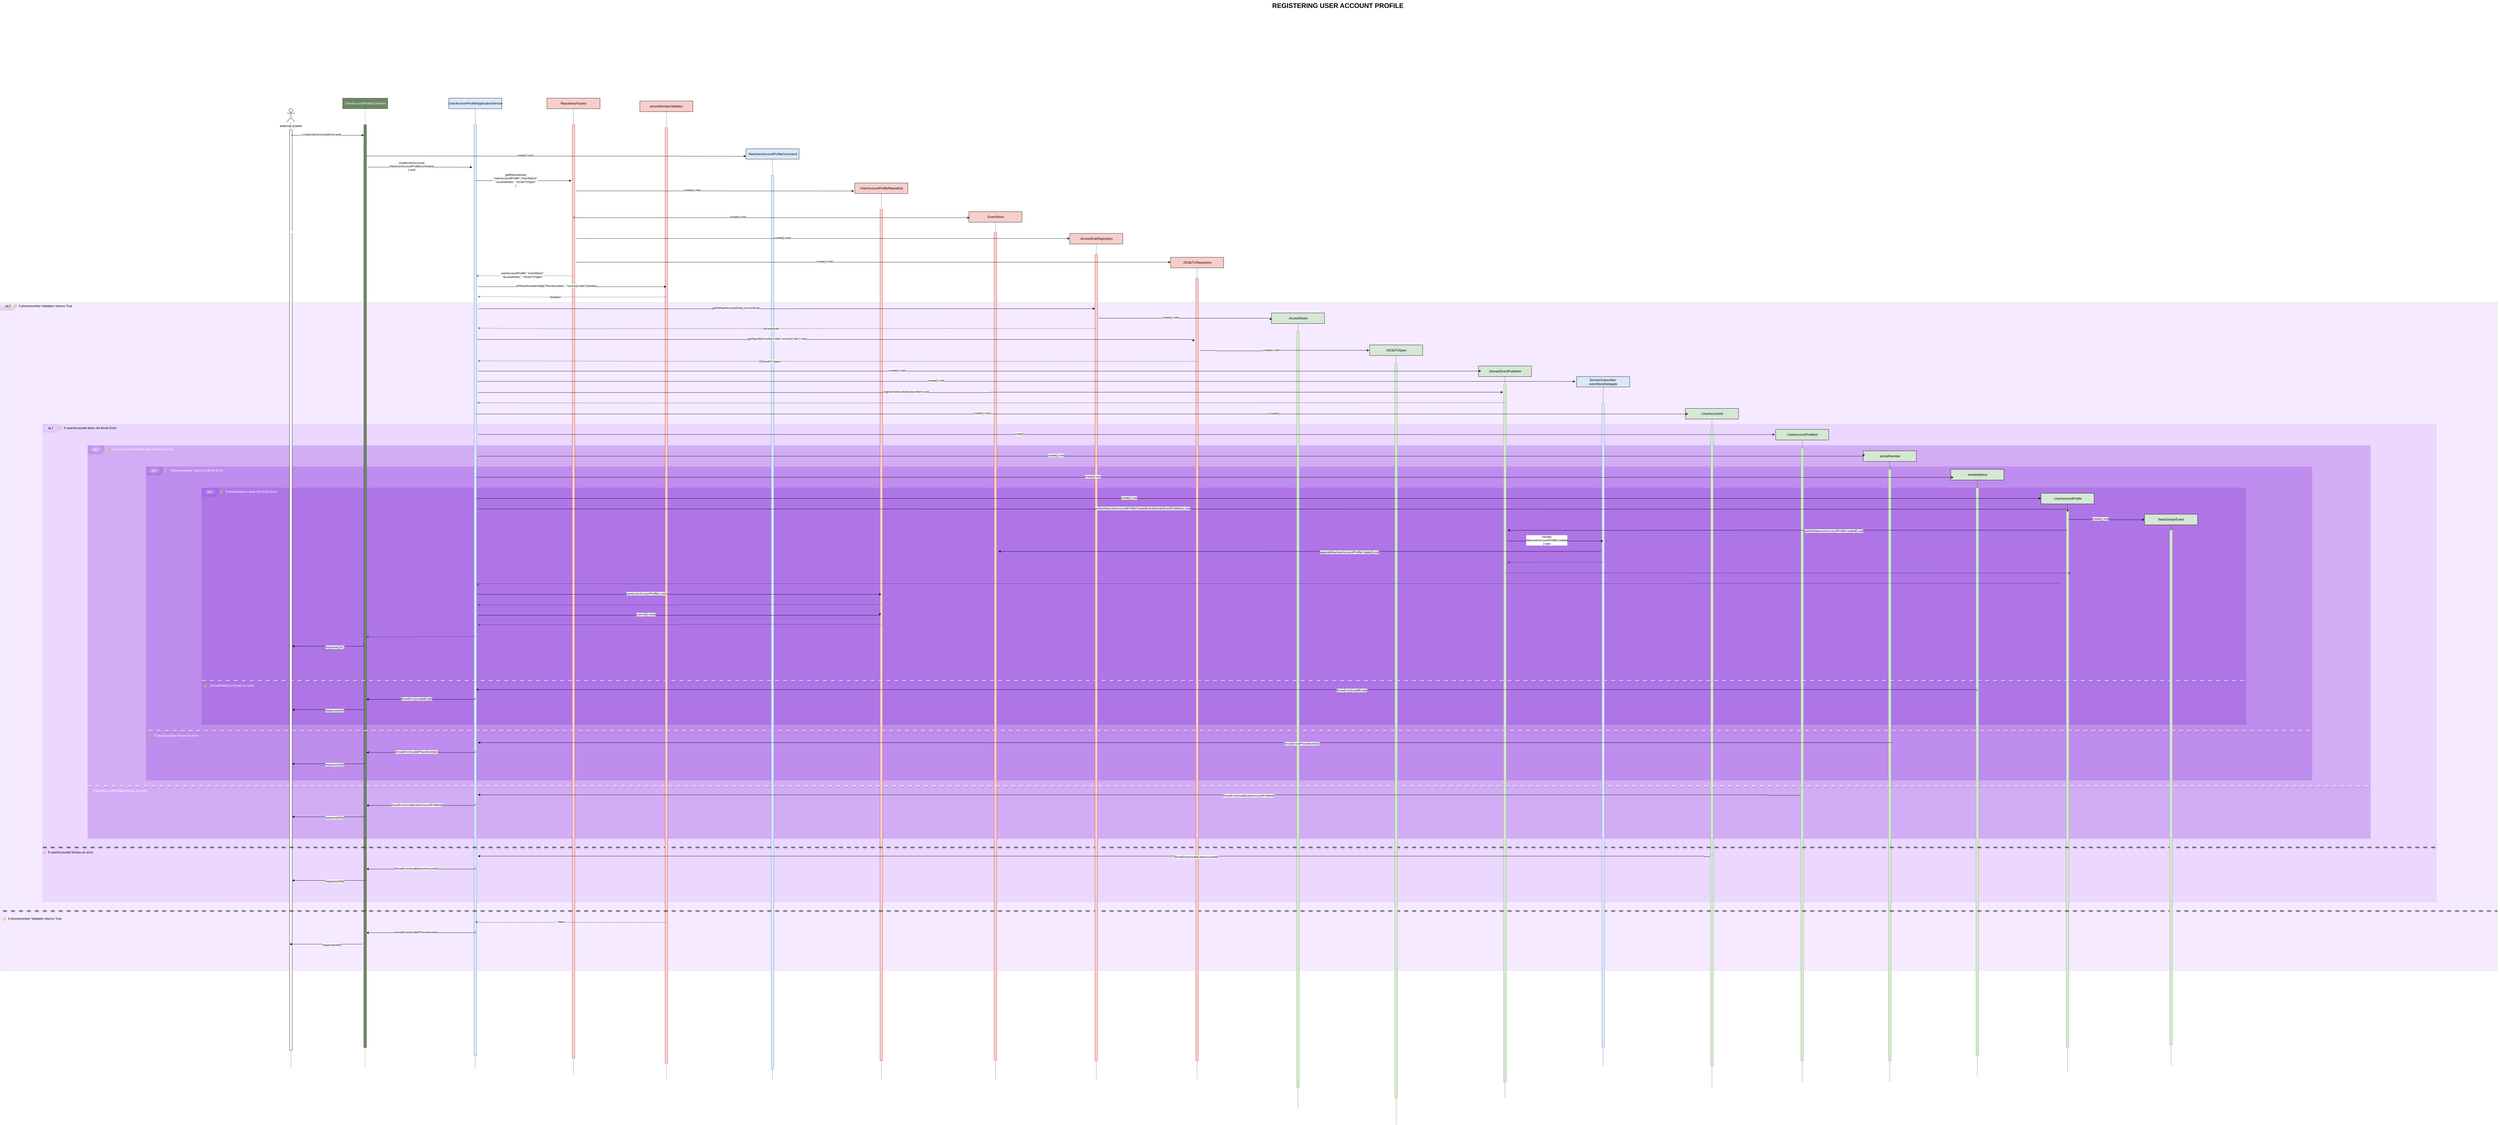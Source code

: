 <mxfile>
    <diagram id="fZHcdfpj9bSioFnKkA3-" name="Page-1">
        <mxGraphModel dx="3257" dy="1783" grid="1" gridSize="10" guides="1" tooltips="1" connect="1" arrows="1" fold="1" page="1" pageScale="1" pageWidth="850" pageHeight="1100" math="0" shadow="0">
            <root>
                <mxCell id="0"/>
                <mxCell id="1" parent="0"/>
                <mxCell id="179" value="ALT" style="shape=umlFrame;whiteSpace=wrap;html=1;gradientColor=default;swimlaneFillColor=#9933FF;opacity=10;" parent="1" vertex="1">
                    <mxGeometry x="-940" y="780" width="9410" height="2520" as="geometry"/>
                </mxCell>
                <mxCell id="102" value="ALT" style="shape=umlFrame;whiteSpace=wrap;html=1;gradientColor=#9933FF;gradientDirection=radial;swimlaneFillColor=#9933FF;opacity=10;" parent="1" vertex="1">
                    <mxGeometry x="-780" y="1240" width="9020" height="1800" as="geometry"/>
                </mxCell>
                <mxCell id="112" value="&lt;font color=&quot;#ffffff&quot;&gt;ALT&lt;/font&gt;" style="shape=umlFrame;whiteSpace=wrap;html=1;gradientColor=#9933FF;gradientDirection=radial;opacity=20;shadow=1;swimlaneFillColor=#9933FF;" parent="1" vertex="1">
                    <mxGeometry x="-610" y="1320" width="8600" height="1480" as="geometry"/>
                </mxCell>
                <mxCell id="124" value="&lt;font color=&quot;#ffffff&quot;&gt;ALT&lt;/font&gt;" style="shape=umlFrame;whiteSpace=wrap;html=1;shadow=1;gradientColor=#9933FF;gradientDirection=radial;opacity=20;swimlaneFillColor=#9933FF;" parent="1" vertex="1">
                    <mxGeometry x="-390" y="1400" width="8160" height="1180" as="geometry"/>
                </mxCell>
                <mxCell id="132" value="&lt;font color=&quot;#ffffff&quot;&gt;ALT&lt;/font&gt;" style="shape=umlFrame;whiteSpace=wrap;html=1;shadow=1;gradientColor=#9933FF;gradientDirection=radial;opacity=20;swimlaneFillColor=#9933FF;" parent="1" vertex="1">
                    <mxGeometry x="-180" y="1480" width="7700" height="890" as="geometry"/>
                </mxCell>
                <mxCell id="0sKXGP65VLch3woQKcrV-247" style="edgeStyle=none;html=1;curved=0;rounded=0;dashed=1;endArrow=open;endFill=0;" parent="1" source="3" target="19" edge="1">
                    <mxGeometry relative="1" as="geometry">
                        <Array as="points">
                            <mxPoint x="1050" y="680"/>
                        </Array>
                    </mxGeometry>
                </mxCell>
                <mxCell id="0sKXGP65VLch3woQKcrV-355" value="userAccountProfile&quot;,&quot;eventStore&quot;,&lt;br style=&quot;border-color: var(--border-color);&quot;&gt;&quot;accessRules&quot;, &quot;ISO&amp;amp;ITOSpec&quot;" style="edgeLabel;html=1;align=center;verticalAlign=middle;resizable=0;points=[];" parent="0sKXGP65VLch3woQKcrV-247" vertex="1" connectable="0">
                    <mxGeometry x="0.052" y="-3" relative="1" as="geometry">
                        <mxPoint as="offset"/>
                    </mxGeometry>
                </mxCell>
                <mxCell id="3" value="RepositoryFactory" style="shape=umlLifeline;perimeter=lifelinePerimeter;whiteSpace=wrap;html=1;container=1;dropTarget=0;collapsible=0;recursiveResize=0;outlineConnect=0;portConstraint=eastwest;newEdgeStyle={&quot;curved&quot;:0,&quot;rounded&quot;:0};fillColor=#f8cecc;strokeColor=#000000;" parent="1" vertex="1">
                    <mxGeometry x="1120" y="10" width="200" height="3680" as="geometry"/>
                </mxCell>
                <mxCell id="4" value="" style="html=1;points=[[0,0,0,0,5],[0,1,0,0,-5],[1,0,0,0,5],[1,1,0,0,-5]];perimeter=orthogonalPerimeter;outlineConnect=0;targetShapes=umlLifeline;portConstraint=eastwest;newEdgeStyle={&quot;curved&quot;:0,&quot;rounded&quot;:0};fillColor=#f8cecc;strokeColor=#b85450;" parent="3" vertex="1">
                    <mxGeometry x="95" y="100" width="10" height="3520" as="geometry"/>
                </mxCell>
                <mxCell id="6" value="" style="shape=umlLifeline;perimeter=lifelinePerimeter;whiteSpace=wrap;html=1;container=1;dropTarget=0;collapsible=0;recursiveResize=0;outlineConnect=0;portConstraint=eastwest;newEdgeStyle={&quot;curved&quot;:0,&quot;rounded&quot;:0};participant=umlActor;size=50;" parent="1" vertex="1">
                    <mxGeometry x="140" y="50" width="30" height="3620" as="geometry"/>
                </mxCell>
                <mxCell id="7" value="" style="html=1;points=[[0,0,0,0,5],[0,1,0,0,-5],[1,0,0,0,5],[1,1,0,0,-5]];perimeter=orthogonalPerimeter;outlineConnect=0;targetShapes=umlLifeline;portConstraint=eastwest;newEdgeStyle={&quot;curved&quot;:0,&quot;rounded&quot;:0};" parent="6" vertex="1">
                    <mxGeometry x="10" y="80" width="10" height="3470" as="geometry"/>
                </mxCell>
                <mxCell id="9" value=":UserAccountProfileController" style="shape=umlLifeline;perimeter=lifelinePerimeter;whiteSpace=wrap;html=1;container=1;dropTarget=0;collapsible=0;recursiveResize=0;outlineConnect=0;portConstraint=eastwest;newEdgeStyle={&quot;curved&quot;:0,&quot;rounded&quot;:0};fillColor=#6d8764;strokeColor=#3A5431;fontColor=#ffffff;" parent="1" vertex="1">
                    <mxGeometry x="350" y="10" width="170" height="3660" as="geometry"/>
                </mxCell>
                <mxCell id="10" value="" style="html=1;points=[[0,0,0,0,5],[0,1,0,0,-5],[1,0,0,0,5],[1,1,0,0,-5]];perimeter=orthogonalPerimeter;outlineConnect=0;targetShapes=umlLifeline;portConstraint=eastwest;newEdgeStyle={&quot;curved&quot;:0,&quot;rounded&quot;:0};fillColor=#6d8764;strokeColor=#3A5431;fontColor=#ffffff;" parent="9" vertex="1">
                    <mxGeometry x="80" y="100" width="10" height="3480" as="geometry"/>
                </mxCell>
                <mxCell id="12" style="edgeStyle=orthogonalEdgeStyle;rounded=0;orthogonalLoop=1;jettySize=auto;html=1;curved=0;" parent="1" edge="1">
                    <mxGeometry relative="1" as="geometry">
                        <Array as="points">
                            <mxPoint x="285" y="150"/>
                            <mxPoint x="285" y="150"/>
                        </Array>
                        <mxPoint x="155" y="150.059" as="sourcePoint"/>
                        <mxPoint x="430" y="150.059" as="targetPoint"/>
                    </mxGeometry>
                </mxCell>
                <mxCell id="13" value="createUserAccount(form):void" style="edgeLabel;html=1;align=center;verticalAlign=middle;resizable=0;points=[];" parent="12" connectable="0" vertex="1">
                    <mxGeometry x="-0.165" y="3" relative="1" as="geometry">
                        <mxPoint as="offset"/>
                    </mxGeometry>
                </mxCell>
                <mxCell id="14" value="external system" style="text;html=1;align=center;verticalAlign=middle;resizable=0;points=[];autosize=1;strokeColor=none;fillColor=none;" parent="1" vertex="1">
                    <mxGeometry x="100" y="100" width="110" height="30" as="geometry"/>
                </mxCell>
                <mxCell id="18" value=":UserAccountProfileApplicationService" style="shape=umlLifeline;perimeter=lifelinePerimeter;whiteSpace=wrap;html=1;container=1;dropTarget=0;collapsible=0;recursiveResize=0;outlineConnect=0;portConstraint=eastwest;newEdgeStyle={&quot;curved&quot;:0,&quot;rounded&quot;:0};fillColor=#dae8fc;strokeColor=#000000;" parent="1" vertex="1">
                    <mxGeometry x="750" y="10" width="200" height="3660" as="geometry"/>
                </mxCell>
                <mxCell id="19" value="" style="html=1;points=[[0,0,0,0,5],[0,1,0,0,-5],[1,0,0,0,5],[1,1,0,0,-5]];perimeter=orthogonalPerimeter;outlineConnect=0;targetShapes=umlLifeline;portConstraint=eastwest;newEdgeStyle={&quot;curved&quot;:0,&quot;rounded&quot;:0};fillColor=#dae8fc;strokeColor=#6c8ebf;" parent="18" vertex="1">
                    <mxGeometry x="95" y="99" width="10" height="3511" as="geometry"/>
                </mxCell>
                <mxCell id="33" value="&lt;b&gt;&lt;font style=&quot;font-size: 25px;&quot;&gt;REGISTERING USER ACCOUNT PROFILE&lt;/font&gt;&lt;/b&gt;" style="text;html=1;align=center;verticalAlign=middle;resizable=0;points=[];autosize=1;strokeColor=none;fillColor=none;" parent="1" vertex="1">
                    <mxGeometry x="3840" y="-360" width="520" height="40" as="geometry"/>
                </mxCell>
                <mxCell id="35" value=":UserAccountProfileRepository" style="shape=umlLifeline;perimeter=lifelinePerimeter;whiteSpace=wrap;html=1;container=1;dropTarget=0;collapsible=0;recursiveResize=0;outlineConnect=0;portConstraint=eastwest;newEdgeStyle={&quot;curved&quot;:0,&quot;rounded&quot;:0};fillColor=#f8cecc;strokeColor=#000000;" parent="1" vertex="1">
                    <mxGeometry x="2280" y="330" width="200" height="3380" as="geometry"/>
                </mxCell>
                <mxCell id="36" value="" style="html=1;points=[[0,0,0,0,5],[0,1,0,0,-5],[1,0,0,0,5],[1,1,0,0,-5]];perimeter=orthogonalPerimeter;outlineConnect=0;targetShapes=umlLifeline;portConstraint=eastwest;newEdgeStyle={&quot;curved&quot;:0,&quot;rounded&quot;:0};fillColor=#f8cecc;strokeColor=#b85450;" parent="35" vertex="1">
                    <mxGeometry x="95" y="100" width="10" height="3210" as="geometry"/>
                </mxCell>
                <mxCell id="54" value=":EventStore" style="shape=umlLifeline;perimeter=lifelinePerimeter;whiteSpace=wrap;html=1;container=1;dropTarget=0;collapsible=0;recursiveResize=0;outlineConnect=0;portConstraint=eastwest;newEdgeStyle={&quot;curved&quot;:0,&quot;rounded&quot;:0};fillColor=#f8cecc;strokeColor=#000000;" parent="1" vertex="1">
                    <mxGeometry x="2710" y="438" width="200" height="3272" as="geometry"/>
                </mxCell>
                <mxCell id="55" value="" style="html=1;points=[[0,0,0,0,5],[0,1,0,0,-5],[1,0,0,0,5],[1,1,0,0,-5]];perimeter=orthogonalPerimeter;outlineConnect=0;targetShapes=umlLifeline;portConstraint=eastwest;newEdgeStyle={&quot;curved&quot;:0,&quot;rounded&quot;:0};fillColor=#f8cecc;strokeColor=#b85450;" parent="54" vertex="1">
                    <mxGeometry x="95" y="80" width="10" height="3120" as="geometry"/>
                </mxCell>
                <mxCell id="74" value="&lt;font color=&quot;#ffffff&quot;&gt;if no userAccountprofile is found&lt;/font&gt;" style="text;html=1;" parent="1" vertex="1">
                    <mxGeometry x="50" y="460" width="100" height="20" as="geometry">
                        <mxPoint x="20" y="40" as="offset"/>
                    </mxGeometry>
                </mxCell>
                <mxCell id="85" value=":UserAccountProfile" style="shape=umlLifeline;perimeter=lifelinePerimeter;whiteSpace=wrap;html=1;container=1;dropTarget=0;collapsible=0;recursiveResize=0;outlineConnect=0;portConstraint=eastwest;newEdgeStyle={&quot;curved&quot;:0,&quot;rounded&quot;:0};fillColor=#d5e8d4;strokeColor=#000000;" parent="1" vertex="1">
                    <mxGeometry x="6750" y="1500" width="200" height="2180" as="geometry"/>
                </mxCell>
                <mxCell id="87" value="" style="html=1;points=[[0,0,0,0,5],[0,1,0,0,-5],[1,0,0,0,5],[1,1,0,0,-5]];perimeter=orthogonalPerimeter;outlineConnect=0;targetShapes=umlLifeline;portConstraint=eastwest;newEdgeStyle={&quot;curved&quot;:0,&quot;rounded&quot;:0};fillColor=#d5e8d4;strokeColor=#82b366;" parent="85" vertex="1">
                    <mxGeometry x="95" y="60" width="10" height="2030" as="geometry"/>
                </mxCell>
                <mxCell id="103" value=":UserAccountId" style="shape=umlLifeline;perimeter=lifelinePerimeter;whiteSpace=wrap;html=1;container=1;dropTarget=0;collapsible=0;recursiveResize=0;outlineConnect=0;portConstraint=eastwest;newEdgeStyle={&quot;curved&quot;:0,&quot;rounded&quot;:0};fillColor=#d5e8d4;strokeColor=#000000;" parent="1" vertex="1">
                    <mxGeometry x="5410" y="1180" width="200" height="2560" as="geometry"/>
                </mxCell>
                <mxCell id="105" value="" style="html=1;points=[[0,0,0,0,5],[0,1,0,0,-5],[1,0,0,0,5],[1,1,0,0,-5]];perimeter=orthogonalPerimeter;outlineConnect=0;targetShapes=umlLifeline;portConstraint=eastwest;newEdgeStyle={&quot;curved&quot;:0,&quot;rounded&quot;:0};fillColor=#d5e8d4;strokeColor=#82b366;" parent="103" vertex="1">
                    <mxGeometry x="95" y="70" width="10" height="2410" as="geometry"/>
                </mxCell>
                <mxCell id="107" value="if userAccountId does not throw Error" style="label;fontStyle=0;strokeColor=none;fillColor=none;align=left;verticalAlign=top;overflow=hidden;spacingLeft=28;spacingRight=4;rotatable=0;points=[[0,0.5],[1,0.5]];portConstraint=eastwest;imageWidth=16;imageHeight=16;image=img/clipart/Gear_128x128.png;opacity=40;" parent="1" vertex="1">
                    <mxGeometry x="-730" y="1240" width="240" height="30" as="geometry"/>
                </mxCell>
                <mxCell id="108" value=":UserAccountProfileId" style="shape=umlLifeline;perimeter=lifelinePerimeter;whiteSpace=wrap;html=1;container=1;dropTarget=0;collapsible=0;recursiveResize=0;outlineConnect=0;portConstraint=eastwest;newEdgeStyle={&quot;curved&quot;:0,&quot;rounded&quot;:0};fillColor=#d5e8d4;strokeColor=#000000;" parent="1" vertex="1">
                    <mxGeometry x="5750" y="1259" width="200" height="2461" as="geometry"/>
                </mxCell>
                <mxCell id="110" value="" style="html=1;points=[[0,0,0,0,5],[0,1,0,0,-5],[1,0,0,0,5],[1,1,0,0,-5]];perimeter=orthogonalPerimeter;outlineConnect=0;targetShapes=umlLifeline;portConstraint=eastwest;newEdgeStyle={&quot;curved&quot;:0,&quot;rounded&quot;:0};fillColor=#d5e8d4;strokeColor=#82b366;" parent="108" vertex="1">
                    <mxGeometry x="95" y="70" width="10" height="2310" as="geometry"/>
                </mxCell>
                <mxCell id="113" value="if userAccountProfileId does not throw Error" style="label;fontStyle=0;strokeColor=none;fillColor=none;align=left;verticalAlign=top;overflow=hidden;spacingLeft=28;spacingRight=4;rotatable=0;points=[[0,0.5],[1,0.5]];portConstraint=eastwest;imageWidth=16;imageHeight=16;image=img/clipart/Gear_128x128.png;opacity=40;fontColor=#FFFFFF;" parent="1" vertex="1">
                    <mxGeometry x="-550" y="1320" width="280" height="30" as="geometry"/>
                </mxCell>
                <mxCell id="117" value=":emailAddress" style="shape=umlLifeline;perimeter=lifelinePerimeter;whiteSpace=wrap;html=1;container=1;dropTarget=0;collapsible=0;recursiveResize=0;outlineConnect=0;portConstraint=eastwest;newEdgeStyle={&quot;curved&quot;:0,&quot;rounded&quot;:0};fillColor=#d5e8d4;strokeColor=#000000;" parent="1" vertex="1">
                    <mxGeometry x="6410" y="1410" width="200" height="2290" as="geometry"/>
                </mxCell>
                <mxCell id="119" value="" style="html=1;points=[[0,0,0,0,5],[0,1,0,0,-5],[1,0,0,0,5],[1,1,0,0,-5]];perimeter=orthogonalPerimeter;outlineConnect=0;targetShapes=umlLifeline;portConstraint=eastwest;newEdgeStyle={&quot;curved&quot;:0,&quot;rounded&quot;:0};fillColor=#d5e8d4;strokeColor=#82b366;" parent="117" vertex="1">
                    <mxGeometry x="95" y="70" width="10" height="2140" as="geometry"/>
                </mxCell>
                <mxCell id="120" value=":phoneNumber" style="shape=umlLifeline;perimeter=lifelinePerimeter;whiteSpace=wrap;html=1;container=1;dropTarget=0;collapsible=0;recursiveResize=0;outlineConnect=0;portConstraint=eastwest;newEdgeStyle={&quot;curved&quot;:0,&quot;rounded&quot;:0};fillColor=#d5e8d4;strokeColor=#000000;size=40;" parent="1" vertex="1">
                    <mxGeometry x="6080" y="1340" width="200" height="2380" as="geometry"/>
                </mxCell>
                <mxCell id="122" value="" style="html=1;points=[[0,0,0,0,5],[0,1,0,0,-5],[1,0,0,0,5],[1,1,0,0,-5]];perimeter=orthogonalPerimeter;outlineConnect=0;targetShapes=umlLifeline;portConstraint=eastwest;newEdgeStyle={&quot;curved&quot;:0,&quot;rounded&quot;:0};fillColor=#d5e8d4;strokeColor=#82b366;" parent="120" vertex="1">
                    <mxGeometry x="95" y="70" width="10" height="2230" as="geometry"/>
                </mxCell>
                <mxCell id="129" value="if emailAddress does not throw Error" style="label;fontStyle=0;strokeColor=none;fillColor=none;align=left;verticalAlign=top;overflow=hidden;spacingLeft=28;spacingRight=4;rotatable=0;points=[[0,0.5],[1,0.5]];portConstraint=eastwest;imageWidth=16;imageHeight=16;image=img/clipart/Gear_128x128.png;opacity=40;fontColor=#FFFFFF;" parent="1" vertex="1">
                    <mxGeometry x="-120" y="1480" width="230" height="30" as="geometry"/>
                </mxCell>
                <mxCell id="134" value="" style="line;strokeWidth=5;html=1;shadow=1;gradientDirection=radial;opacity=50;dashed=1;strokeColor=#FFFFFF;" parent="1" vertex="1">
                    <mxGeometry x="-180" y="2201" width="7700" height="10" as="geometry"/>
                </mxCell>
                <mxCell id="135" value="" style="line;strokeWidth=5;html=1;shadow=1;gradientDirection=radial;opacity=50;dashed=1;strokeColor=#FFFFFF;" parent="1" vertex="1">
                    <mxGeometry x="-380" y="2390" width="8160" height="10" as="geometry"/>
                </mxCell>
                <mxCell id="136" value="" style="line;strokeWidth=5;html=1;shadow=1;gradientDirection=radial;opacity=50;dashed=1;strokeColor=#FFFFFF;" parent="1" vertex="1">
                    <mxGeometry x="-610" y="2598" width="8600" height="10" as="geometry"/>
                </mxCell>
                <mxCell id="138" value="" style="line;strokeWidth=5;html=1;shadow=1;gradientDirection=radial;opacity=50;dashed=1;" parent="1" vertex="1">
                    <mxGeometry x="-780" y="2830" width="9020" height="10" as="geometry"/>
                </mxCell>
                <mxCell id="139" value="if phonenumber throws an error" style="label;fontStyle=0;strokeColor=none;fillColor=none;align=left;verticalAlign=top;overflow=hidden;spacingLeft=28;spacingRight=4;rotatable=0;points=[[0,0.5],[1,0.5]];portConstraint=eastwest;imageWidth=16;imageHeight=16;image=img/clipart/Gear_128x128.png;opacity=40;fontColor=#FFFFFF;" parent="1" vertex="1">
                    <mxGeometry x="-390" y="2400" width="210" height="30" as="geometry"/>
                </mxCell>
                <mxCell id="140" value="if phonenumber  does not throw Error" style="label;fontStyle=0;strokeColor=none;fillColor=none;align=left;verticalAlign=top;overflow=hidden;spacingLeft=28;spacingRight=4;rotatable=0;points=[[0,0.5],[1,0.5]];portConstraint=eastwest;imageWidth=16;imageHeight=16;image=img/clipart/Gear_128x128.png;opacity=40;fontColor=#FFFFFF;" parent="1" vertex="1">
                    <mxGeometry x="-330" y="1400" width="240" height="30" as="geometry"/>
                </mxCell>
                <mxCell id="141" value="if emailAddress throws an error" style="label;fontStyle=0;strokeColor=none;fillColor=none;align=left;verticalAlign=top;overflow=hidden;spacingLeft=28;spacingRight=4;rotatable=0;points=[[0,0.5],[1,0.5]];portConstraint=eastwest;imageWidth=16;imageHeight=16;image=img/clipart/Gear_128x128.png;opacity=40;fontColor=#FFFFFF;" parent="1" vertex="1">
                    <mxGeometry x="-180" y="2211" width="210" height="30" as="geometry"/>
                </mxCell>
                <mxCell id="142" value="if userAccountProfileId throws an error" style="label;fontStyle=0;strokeColor=none;fillColor=none;align=left;verticalAlign=top;overflow=hidden;spacingLeft=28;spacingRight=4;rotatable=0;points=[[0,0.5],[1,0.5]];portConstraint=eastwest;imageWidth=16;imageHeight=16;image=img/clipart/Gear_128x128.png;opacity=40;fontColor=#FFFFFF;" parent="1" vertex="1">
                    <mxGeometry x="-620" y="2608" width="240" height="30" as="geometry"/>
                </mxCell>
                <mxCell id="143" value="if userAccountId throws an error" style="label;fontStyle=0;strokeColor=none;fillColor=none;align=left;verticalAlign=top;overflow=hidden;spacingLeft=28;spacingRight=4;rotatable=0;points=[[0,0.5],[1,0.5]];portConstraint=eastwest;imageWidth=16;imageHeight=16;image=img/clipart/Gear_128x128.png;opacity=40;" parent="1" vertex="1">
                    <mxGeometry x="-790" y="2840" width="240" height="30" as="geometry"/>
                </mxCell>
                <mxCell id="173" value="phoneNumberValidator" style="shape=umlLifeline;perimeter=lifelinePerimeter;whiteSpace=wrap;html=1;container=1;dropTarget=0;collapsible=0;recursiveResize=0;outlineConnect=0;portConstraint=eastwest;newEdgeStyle={&quot;curved&quot;:0,&quot;rounded&quot;:0};fillColor=#f8cecc;strokeColor=#000000;" parent="1" vertex="1">
                    <mxGeometry x="1470" y="21" width="200" height="3689" as="geometry"/>
                </mxCell>
                <mxCell id="174" value="" style="html=1;points=[[0,0,0,0,5],[0,1,0,0,-5],[1,0,0,0,5],[1,1,0,0,-5]];perimeter=orthogonalPerimeter;outlineConnect=0;targetShapes=umlLifeline;portConstraint=eastwest;newEdgeStyle={&quot;curved&quot;:0,&quot;rounded&quot;:0};fillColor=#f8cecc;strokeColor=#b85450;" parent="173" vertex="1">
                    <mxGeometry x="95" y="100" width="10" height="3530" as="geometry"/>
                </mxCell>
                <mxCell id="180" value="if phonenumber Validator returns True" style="label;fontStyle=0;strokeColor=none;fillColor=none;align=left;verticalAlign=top;overflow=hidden;spacingLeft=28;spacingRight=4;rotatable=0;points=[[0,0.5],[1,0.5]];portConstraint=eastwest;imageWidth=16;imageHeight=16;image=img/clipart/Gear_128x128.png;opacity=40;" parent="1" vertex="1">
                    <mxGeometry x="-900" y="780" width="270" height="30" as="geometry"/>
                </mxCell>
                <mxCell id="182" value="" style="line;strokeWidth=5;html=1;shadow=1;gradientDirection=radial;opacity=50;dashed=1;" parent="1" vertex="1">
                    <mxGeometry x="-930" y="3070" width="9400" height="10" as="geometry"/>
                </mxCell>
                <mxCell id="0sKXGP65VLch3woQKcrV-191" value=":ISO&amp;amp;ITURepository" style="shape=umlLifeline;perimeter=lifelinePerimeter;whiteSpace=wrap;html=1;container=1;dropTarget=0;collapsible=0;recursiveResize=0;outlineConnect=0;portConstraint=eastwest;newEdgeStyle={&quot;curved&quot;:0,&quot;rounded&quot;:0};fillColor=#f8cecc;strokeColor=#000000;" parent="1" vertex="1">
                    <mxGeometry x="3470" y="610" width="200" height="3100" as="geometry"/>
                </mxCell>
                <mxCell id="0sKXGP65VLch3woQKcrV-192" value="" style="html=1;points=[[0,0,0,0,5],[0,1,0,0,-5],[1,0,0,0,5],[1,1,0,0,-5]];perimeter=orthogonalPerimeter;outlineConnect=0;targetShapes=umlLifeline;portConstraint=eastwest;newEdgeStyle={&quot;curved&quot;:0,&quot;rounded&quot;:0};fillColor=#f8cecc;strokeColor=#b85450;" parent="0sKXGP65VLch3woQKcrV-191" vertex="1">
                    <mxGeometry x="95" y="80" width="10" height="2950" as="geometry"/>
                </mxCell>
                <mxCell id="0sKXGP65VLch3woQKcrV-193" value=":AccessRuleRepository" style="shape=umlLifeline;perimeter=lifelinePerimeter;whiteSpace=wrap;html=1;container=1;dropTarget=0;collapsible=0;recursiveResize=0;outlineConnect=0;portConstraint=eastwest;newEdgeStyle={&quot;curved&quot;:0,&quot;rounded&quot;:0};fillColor=#f8cecc;strokeColor=#000000;" parent="1" vertex="1">
                    <mxGeometry x="3090" y="520" width="200" height="3190" as="geometry"/>
                </mxCell>
                <mxCell id="0sKXGP65VLch3woQKcrV-194" value="" style="html=1;points=[[0,0,0,0,5],[0,1,0,0,-5],[1,0,0,0,5],[1,1,0,0,-5]];perimeter=orthogonalPerimeter;outlineConnect=0;targetShapes=umlLifeline;portConstraint=eastwest;newEdgeStyle={&quot;curved&quot;:0,&quot;rounded&quot;:0};fillColor=#f8cecc;strokeColor=#b85450;" parent="0sKXGP65VLch3woQKcrV-193" vertex="1">
                    <mxGeometry x="95" y="80" width="10" height="3040" as="geometry"/>
                </mxCell>
                <mxCell id="15" value="DomainSubscriber:&lt;br style=&quot;border-color: var(--border-color);&quot;&gt;eventStoreDelegate" style="shape=umlLifeline;perimeter=lifelinePerimeter;whiteSpace=wrap;html=1;container=1;dropTarget=0;collapsible=0;recursiveResize=0;outlineConnect=0;portConstraint=eastwest;newEdgeStyle={&quot;curved&quot;:0,&quot;rounded&quot;:0};fillColor=#dae8fc;strokeColor=#000000;size=39;" parent="1" vertex="1">
                    <mxGeometry x="5000" y="1060" width="200" height="2599" as="geometry"/>
                </mxCell>
                <mxCell id="16" value="" style="html=1;points=[[0,0,0,0,5],[0,1,0,0,-5],[1,0,0,0,5],[1,1,0,0,-5]];perimeter=orthogonalPerimeter;outlineConnect=0;targetShapes=umlLifeline;portConstraint=eastwest;newEdgeStyle={&quot;curved&quot;:0,&quot;rounded&quot;:0};fillColor=#dae8fc;strokeColor=#6c8ebf;" parent="15" vertex="1">
                    <mxGeometry x="95" y="100" width="10" height="2430" as="geometry"/>
                </mxCell>
                <mxCell id="0sKXGP65VLch3woQKcrV-212" value=":AccessRules" style="shape=umlLifeline;perimeter=lifelinePerimeter;whiteSpace=wrap;html=1;container=1;dropTarget=0;collapsible=0;recursiveResize=0;outlineConnect=0;portConstraint=eastwest;newEdgeStyle={&quot;curved&quot;:0,&quot;rounded&quot;:0};fillColor=#d5e8d4;strokeColor=#000000;" parent="1" vertex="1">
                    <mxGeometry x="3850" y="820" width="200" height="3000" as="geometry"/>
                </mxCell>
                <mxCell id="0sKXGP65VLch3woQKcrV-213" value="" style="html=1;points=[[0,0,0,0,5],[0,1,0,0,-5],[1,0,0,0,5],[1,1,0,0,-5]];perimeter=orthogonalPerimeter;outlineConnect=0;targetShapes=umlLifeline;portConstraint=eastwest;newEdgeStyle={&quot;curved&quot;:0,&quot;rounded&quot;:0};fillColor=#d5e8d4;strokeColor=#82b366;" parent="0sKXGP65VLch3woQKcrV-212" vertex="1">
                    <mxGeometry x="95" y="70" width="10" height="2850" as="geometry"/>
                </mxCell>
                <mxCell id="0sKXGP65VLch3woQKcrV-214" value=":ISO&amp;amp;ITUSpec" style="shape=umlLifeline;perimeter=lifelinePerimeter;whiteSpace=wrap;html=1;container=1;dropTarget=0;collapsible=0;recursiveResize=0;outlineConnect=0;portConstraint=eastwest;newEdgeStyle={&quot;curved&quot;:0,&quot;rounded&quot;:0};fillColor=#d5e8d4;strokeColor=#000000;" parent="1" vertex="1">
                    <mxGeometry x="4220" y="940.5" width="200" height="2940" as="geometry"/>
                </mxCell>
                <mxCell id="0sKXGP65VLch3woQKcrV-215" value="" style="html=1;points=[[0,0,0,0,5],[0,1,0,0,-5],[1,0,0,0,5],[1,1,0,0,-5]];perimeter=orthogonalPerimeter;outlineConnect=0;targetShapes=umlLifeline;portConstraint=eastwest;newEdgeStyle={&quot;curved&quot;:0,&quot;rounded&quot;:0};fillColor=#d5e8d4;strokeColor=#82b366;" parent="0sKXGP65VLch3woQKcrV-214" vertex="1">
                    <mxGeometry x="95" y="70" width="10" height="2770" as="geometry"/>
                </mxCell>
                <mxCell id="0sKXGP65VLch3woQKcrV-216" value=":domainEventPublisher" style="shape=umlLifeline;perimeter=lifelinePerimeter;whiteSpace=wrap;html=1;container=1;dropTarget=0;collapsible=0;recursiveResize=0;outlineConnect=0;portConstraint=eastwest;newEdgeStyle={&quot;curved&quot;:0,&quot;rounded&quot;:0};fillColor=#d5e8d4;strokeColor=#000000;" parent="1" vertex="1">
                    <mxGeometry x="4630" y="1020" width="200" height="2760" as="geometry"/>
                </mxCell>
                <mxCell id="0sKXGP65VLch3woQKcrV-217" value="" style="html=1;points=[[0,0,0,0,5],[0,1,0,0,-5],[1,0,0,0,5],[1,1,0,0,-5]];perimeter=orthogonalPerimeter;outlineConnect=0;targetShapes=umlLifeline;portConstraint=eastwest;newEdgeStyle={&quot;curved&quot;:0,&quot;rounded&quot;:0};fillColor=#d5e8d4;strokeColor=#82b366;" parent="0sKXGP65VLch3woQKcrV-216" vertex="1">
                    <mxGeometry x="95" y="70" width="10" height="2630" as="geometry"/>
                </mxCell>
                <mxCell id="0sKXGP65VLch3woQKcrV-218" value=":NewUserAccountProfileCommand" style="shape=umlLifeline;perimeter=lifelinePerimeter;whiteSpace=wrap;html=1;container=1;dropTarget=0;collapsible=0;recursiveResize=0;outlineConnect=0;portConstraint=eastwest;newEdgeStyle={&quot;curved&quot;:0,&quot;rounded&quot;:0};fillColor=#dae8fc;strokeColor=#000000;size=39;" parent="1" vertex="1">
                    <mxGeometry x="1870" y="201" width="200" height="3509" as="geometry"/>
                </mxCell>
                <mxCell id="0sKXGP65VLch3woQKcrV-219" value="" style="html=1;points=[[0,0,0,0,5],[0,1,0,0,-5],[1,0,0,0,5],[1,1,0,0,-5]];perimeter=orthogonalPerimeter;outlineConnect=0;targetShapes=umlLifeline;portConstraint=eastwest;newEdgeStyle={&quot;curved&quot;:0,&quot;rounded&quot;:0};fillColor=#dae8fc;strokeColor=#6c8ebf;" parent="0sKXGP65VLch3woQKcrV-218" vertex="1">
                    <mxGeometry x="95" y="100" width="10" height="3370" as="geometry"/>
                </mxCell>
                <mxCell id="0sKXGP65VLch3woQKcrV-220" value="NewDomainEvent" style="shape=umlLifeline;perimeter=lifelinePerimeter;whiteSpace=wrap;html=1;container=1;dropTarget=0;collapsible=0;recursiveResize=0;outlineConnect=0;portConstraint=eastwest;newEdgeStyle={&quot;curved&quot;:0,&quot;rounded&quot;:0};fillColor=#d5e8d4;strokeColor=#000000;" parent="1" vertex="1">
                    <mxGeometry x="7140" y="1579" width="200" height="2080" as="geometry"/>
                </mxCell>
                <mxCell id="0sKXGP65VLch3woQKcrV-221" value="" style="html=1;points=[[0,0,0,0,5],[0,1,0,0,-5],[1,0,0,0,5],[1,1,0,0,-5]];perimeter=orthogonalPerimeter;outlineConnect=0;targetShapes=umlLifeline;portConstraint=eastwest;newEdgeStyle={&quot;curved&quot;:0,&quot;rounded&quot;:0};fillColor=#d5e8d4;strokeColor=#82b366;" parent="0sKXGP65VLch3woQKcrV-220" vertex="1">
                    <mxGeometry x="95" y="60" width="10" height="1940" as="geometry"/>
                </mxCell>
                <mxCell id="0sKXGP65VLch3woQKcrV-223" style="edgeStyle=orthogonalEdgeStyle;rounded=0;orthogonalLoop=1;jettySize=auto;html=1;curved=0;entryX=0;entryY=0.008;entryDx=0;entryDy=0;entryPerimeter=0;exitX=1;exitY=0.034;exitDx=0;exitDy=0;exitPerimeter=0;" parent="1" source="10" target="0sKXGP65VLch3woQKcrV-218" edge="1">
                    <mxGeometry relative="1" as="geometry">
                        <Array as="points">
                            <mxPoint x="450" y="228"/>
                        </Array>
                        <mxPoint x="450" y="201.059" as="sourcePoint"/>
                        <mxPoint x="725" y="201.059" as="targetPoint"/>
                    </mxGeometry>
                </mxCell>
                <mxCell id="0sKXGP65VLch3woQKcrV-224" value="create():void" style="edgeLabel;html=1;align=center;verticalAlign=middle;resizable=0;points=[];" parent="0sKXGP65VLch3woQKcrV-223" connectable="0" vertex="1">
                    <mxGeometry x="-0.165" y="3" relative="1" as="geometry">
                        <mxPoint as="offset"/>
                    </mxGeometry>
                </mxCell>
                <mxCell id="0sKXGP65VLch3woQKcrV-227" style="edgeStyle=orthogonalEdgeStyle;rounded=0;orthogonalLoop=1;jettySize=auto;html=1;curved=0;entryX=-0.65;entryY=0.046;entryDx=0;entryDy=0;entryPerimeter=0;exitX=1.55;exitY=0.046;exitDx=0;exitDy=0;exitPerimeter=0;" parent="1" source="10" target="19" edge="1">
                    <mxGeometry relative="1" as="geometry">
                        <Array as="points"/>
                        <mxPoint x="460" y="269.999" as="sourcePoint"/>
                        <mxPoint x="735" y="269.999" as="targetPoint"/>
                    </mxGeometry>
                </mxCell>
                <mxCell id="0sKXGP65VLch3woQKcrV-228" value="createUserAccount(&lt;br&gt;fNewUsrAccountProfileCommand&lt;br&gt;):void" style="edgeLabel;html=1;align=center;verticalAlign=middle;resizable=0;points=[];" parent="0sKXGP65VLch3woQKcrV-227" connectable="0" vertex="1">
                    <mxGeometry x="-0.165" y="3" relative="1" as="geometry">
                        <mxPoint as="offset"/>
                    </mxGeometry>
                </mxCell>
                <mxCell id="0sKXGP65VLch3woQKcrV-231" style="edgeStyle=orthogonalEdgeStyle;rounded=0;orthogonalLoop=1;jettySize=auto;html=1;curved=0;entryX=-0.3;entryY=0.06;entryDx=0;entryDy=0;entryPerimeter=0;" parent="1" target="4" edge="1">
                    <mxGeometry relative="1" as="geometry">
                        <Array as="points"/>
                        <mxPoint x="850" y="320.999" as="sourcePoint"/>
                        <mxPoint x="1125" y="320.999" as="targetPoint"/>
                    </mxGeometry>
                </mxCell>
                <mxCell id="0sKXGP65VLch3woQKcrV-232" value="getRepositories(&lt;br&gt;&quot;userAccountProfile&quot;,&quot;eventStore&quot;, &lt;br&gt;&quot;accessRules&quot;, &quot;ISO&amp;amp;ITOSpec&quot;&lt;br&gt;)" style="edgeLabel;html=1;align=center;verticalAlign=middle;resizable=0;points=[];" parent="0sKXGP65VLch3woQKcrV-231" connectable="0" vertex="1">
                    <mxGeometry x="-0.165" y="3" relative="1" as="geometry">
                        <mxPoint as="offset"/>
                    </mxGeometry>
                </mxCell>
                <mxCell id="0sKXGP65VLch3woQKcrV-237" style="edgeStyle=orthogonalEdgeStyle;rounded=0;orthogonalLoop=1;jettySize=auto;html=1;curved=0;entryX=-0.05;entryY=0.477;entryDx=0;entryDy=0;entryPerimeter=0;" parent="1" target="36" edge="1">
                    <mxGeometry relative="1" as="geometry">
                        <Array as="points">
                            <mxPoint x="2374" y="1960"/>
                        </Array>
                        <mxPoint x="860" y="1960.049" as="sourcePoint"/>
                        <mxPoint x="1135" y="1960.049" as="targetPoint"/>
                    </mxGeometry>
                </mxCell>
                <mxCell id="0sKXGP65VLch3woQKcrV-238" value="commit():vooid" style="edgeLabel;html=1;align=center;verticalAlign=middle;resizable=0;points=[];" parent="0sKXGP65VLch3woQKcrV-237" connectable="0" vertex="1">
                    <mxGeometry x="-0.165" y="3" relative="1" as="geometry">
                        <mxPoint as="offset"/>
                    </mxGeometry>
                </mxCell>
                <mxCell id="0sKXGP65VLch3woQKcrV-239" style="edgeStyle=orthogonalEdgeStyle;rounded=0;orthogonalLoop=1;jettySize=auto;html=1;curved=0;entryX=-0.016;entryY=0.009;entryDx=0;entryDy=0;entryPerimeter=0;exitX=1.5;exitY=0.071;exitDx=0;exitDy=0;exitPerimeter=0;" parent="1" source="4" target="35" edge="1">
                    <mxGeometry relative="1" as="geometry">
                        <Array as="points"/>
                        <mxPoint x="1237" y="359.999" as="sourcePoint"/>
                        <mxPoint x="1512" y="359.999" as="targetPoint"/>
                    </mxGeometry>
                </mxCell>
                <mxCell id="0sKXGP65VLch3woQKcrV-240" value="create():void" style="edgeLabel;html=1;align=center;verticalAlign=middle;resizable=0;points=[];" parent="0sKXGP65VLch3woQKcrV-239" connectable="0" vertex="1">
                    <mxGeometry x="-0.165" y="3" relative="1" as="geometry">
                        <mxPoint as="offset"/>
                    </mxGeometry>
                </mxCell>
                <mxCell id="0sKXGP65VLch3woQKcrV-241" style="edgeStyle=orthogonalEdgeStyle;rounded=0;orthogonalLoop=1;jettySize=auto;html=1;curved=0;entryX=0.013;entryY=0.007;entryDx=0;entryDy=0;entryPerimeter=0;exitX=0.968;exitY=0.099;exitDx=0;exitDy=0;exitPerimeter=0;" parent="1" source="4" target="54" edge="1">
                    <mxGeometry relative="1" as="geometry">
                        <Array as="points">
                            <mxPoint x="1220" y="458"/>
                            <mxPoint x="1220" y="461"/>
                        </Array>
                        <mxPoint x="1220" y="430.059" as="sourcePoint"/>
                        <mxPoint x="1495" y="430.059" as="targetPoint"/>
                    </mxGeometry>
                </mxCell>
                <mxCell id="0sKXGP65VLch3woQKcrV-242" value="create():void" style="edgeLabel;html=1;align=center;verticalAlign=middle;resizable=0;points=[];" parent="0sKXGP65VLch3woQKcrV-241" connectable="0" vertex="1">
                    <mxGeometry x="-0.165" y="3" relative="1" as="geometry">
                        <mxPoint as="offset"/>
                    </mxGeometry>
                </mxCell>
                <mxCell id="0sKXGP65VLch3woQKcrV-243" style="edgeStyle=orthogonalEdgeStyle;rounded=0;orthogonalLoop=1;jettySize=auto;html=1;curved=0;entryX=0;entryY=0.006;entryDx=0;entryDy=0;entryPerimeter=0;exitX=1.474;exitY=0.122;exitDx=0;exitDy=0;exitPerimeter=0;" parent="1" source="4" target="0sKXGP65VLch3woQKcrV-193" edge="1">
                    <mxGeometry relative="1" as="geometry">
                        <Array as="points"/>
                        <mxPoint x="1260" y="544" as="sourcePoint"/>
                        <mxPoint x="1525" y="544.009" as="targetPoint"/>
                    </mxGeometry>
                </mxCell>
                <mxCell id="0sKXGP65VLch3woQKcrV-244" value="create():void" style="edgeLabel;html=1;align=center;verticalAlign=middle;resizable=0;points=[];" parent="0sKXGP65VLch3woQKcrV-243" connectable="0" vertex="1">
                    <mxGeometry x="-0.165" y="3" relative="1" as="geometry">
                        <mxPoint as="offset"/>
                    </mxGeometry>
                </mxCell>
                <mxCell id="0sKXGP65VLch3woQKcrV-245" style="edgeStyle=orthogonalEdgeStyle;rounded=0;orthogonalLoop=1;jettySize=auto;html=1;curved=0;entryX=0;entryY=0.006;entryDx=0;entryDy=0;entryPerimeter=0;" parent="1" target="0sKXGP65VLch3woQKcrV-191" edge="1">
                    <mxGeometry relative="1" as="geometry">
                        <Array as="points">
                            <mxPoint x="1230" y="629"/>
                        </Array>
                        <mxPoint x="1230" y="630" as="sourcePoint"/>
                        <mxPoint x="1505" y="616.059" as="targetPoint"/>
                    </mxGeometry>
                </mxCell>
                <mxCell id="0sKXGP65VLch3woQKcrV-246" value="create():void" style="edgeLabel;html=1;align=center;verticalAlign=middle;resizable=0;points=[];" parent="0sKXGP65VLch3woQKcrV-245" connectable="0" vertex="1">
                    <mxGeometry x="-0.165" y="3" relative="1" as="geometry">
                        <mxPoint as="offset"/>
                    </mxGeometry>
                </mxCell>
                <mxCell id="0sKXGP65VLch3woQKcrV-248" style="edgeStyle=orthogonalEdgeStyle;rounded=0;orthogonalLoop=1;jettySize=auto;html=1;curved=0;entryX=0.5;entryY=0.17;entryDx=0;entryDy=0;entryPerimeter=0;" parent="1" target="174" edge="1">
                    <mxGeometry relative="1" as="geometry">
                        <Array as="points">
                            <mxPoint x="1570" y="721"/>
                        </Array>
                        <mxPoint x="860" y="720.049" as="sourcePoint"/>
                        <mxPoint x="1135" y="720.049" as="targetPoint"/>
                    </mxGeometry>
                </mxCell>
                <mxCell id="0sKXGP65VLch3woQKcrV-249" value="isPhoneNumberValid(&quot;Phonenumber&quot;, &quot;countryCode&quot;):boolean" style="edgeLabel;html=1;align=center;verticalAlign=middle;resizable=0;points=[];" parent="0sKXGP65VLch3woQKcrV-248" connectable="0" vertex="1">
                    <mxGeometry x="-0.165" y="3" relative="1" as="geometry">
                        <mxPoint as="offset"/>
                    </mxGeometry>
                </mxCell>
                <mxCell id="0sKXGP65VLch3woQKcrV-250" style="edgeStyle=none;html=1;curved=0;rounded=0;dashed=1;endArrow=open;endFill=0;exitX=0.5;exitY=0.181;exitDx=0;exitDy=0;exitPerimeter=0;entryX=1.5;entryY=0.185;entryDx=0;entryDy=0;entryPerimeter=0;" parent="1" source="174" target="19" edge="1">
                    <mxGeometry relative="1" as="geometry">
                        <mxPoint x="1294.5" y="760" as="sourcePoint"/>
                        <mxPoint x="930" y="760" as="targetPoint"/>
                        <Array as="points">
                            <mxPoint x="1125" y="760"/>
                        </Array>
                    </mxGeometry>
                </mxCell>
                <mxCell id="0sKXGP65VLch3woQKcrV-251" value="boolean" style="edgeLabel;html=1;align=center;verticalAlign=middle;resizable=0;points=[];" parent="0sKXGP65VLch3woQKcrV-250" vertex="1" connectable="0">
                    <mxGeometry x="0.177" relative="1" as="geometry">
                        <mxPoint as="offset"/>
                    </mxGeometry>
                </mxCell>
                <mxCell id="0sKXGP65VLch3woQKcrV-252" style="edgeStyle=orthogonalEdgeStyle;rounded=0;orthogonalLoop=1;jettySize=auto;html=1;curved=0;entryX=0.011;entryY=0.067;entryDx=0;entryDy=0;entryPerimeter=0;exitX=1.716;exitY=0.198;exitDx=0;exitDy=0;exitPerimeter=0;" parent="1" source="19" target="0sKXGP65VLch3woQKcrV-194" edge="1">
                    <mxGeometry relative="1" as="geometry">
                        <Array as="points"/>
                        <mxPoint x="870" y="803.049" as="sourcePoint"/>
                        <mxPoint x="1150" y="803" as="targetPoint"/>
                    </mxGeometry>
                </mxCell>
                <mxCell id="0sKXGP65VLch3woQKcrV-253" value="getDefaultAccessRule():AccessRule" style="edgeLabel;html=1;align=center;verticalAlign=middle;resizable=0;points=[];" parent="0sKXGP65VLch3woQKcrV-252" connectable="0" vertex="1">
                    <mxGeometry x="-0.165" y="3" relative="1" as="geometry">
                        <mxPoint as="offset"/>
                    </mxGeometry>
                </mxCell>
                <mxCell id="0sKXGP65VLch3woQKcrV-254" style="edgeStyle=none;html=1;curved=0;rounded=0;dashed=1;endArrow=open;endFill=0;exitX=0.5;exitY=0.079;exitDx=0;exitDy=0;exitPerimeter=0;entryX=1.5;entryY=0.208;entryDx=0;entryDy=0;entryPerimeter=0;" parent="1" edge="1">
                    <mxGeometry relative="1" as="geometry">
                        <mxPoint x="3190.0" y="878.16" as="sourcePoint"/>
                        <mxPoint x="860" y="877.288" as="targetPoint"/>
                        <Array as="points">
                            <mxPoint x="1135" y="879.46"/>
                        </Array>
                    </mxGeometry>
                </mxCell>
                <mxCell id="0sKXGP65VLch3woQKcrV-264" value="AccessRule" style="edgeLabel;html=1;align=center;verticalAlign=middle;resizable=0;points=[];" parent="0sKXGP65VLch3woQKcrV-254" vertex="1" connectable="0">
                    <mxGeometry x="0.053" relative="1" as="geometry">
                        <mxPoint as="offset"/>
                    </mxGeometry>
                </mxCell>
                <mxCell id="0sKXGP65VLch3woQKcrV-256" style="edgeStyle=orthogonalEdgeStyle;rounded=0;orthogonalLoop=1;jettySize=auto;html=1;curved=0;entryX=-0.015;entryY=0.006;entryDx=0;entryDy=0;entryPerimeter=0;exitX=1.5;exitY=0.078;exitDx=0;exitDy=0;exitPerimeter=0;" parent="1" source="0sKXGP65VLch3woQKcrV-194" target="0sKXGP65VLch3woQKcrV-212" edge="1">
                    <mxGeometry relative="1" as="geometry">
                        <Array as="points">
                            <mxPoint x="3200" y="840"/>
                            <mxPoint x="3847" y="840"/>
                        </Array>
                        <mxPoint x="3260" y="840.049" as="sourcePoint"/>
                        <mxPoint x="3535" y="840.049" as="targetPoint"/>
                    </mxGeometry>
                </mxCell>
                <mxCell id="0sKXGP65VLch3woQKcrV-257" value="create():void" style="edgeLabel;html=1;align=center;verticalAlign=middle;resizable=0;points=[];" parent="0sKXGP65VLch3woQKcrV-256" connectable="0" vertex="1">
                    <mxGeometry x="-0.165" y="3" relative="1" as="geometry">
                        <mxPoint as="offset"/>
                    </mxGeometry>
                </mxCell>
                <mxCell id="0sKXGP65VLch3woQKcrV-258" style="edgeStyle=orthogonalEdgeStyle;rounded=0;orthogonalLoop=1;jettySize=auto;html=1;curved=0;entryX=-0.347;entryY=0.079;entryDx=0;entryDy=0;entryPerimeter=0;" parent="1" source="19" target="0sKXGP65VLch3woQKcrV-192" edge="1">
                    <mxGeometry relative="1" as="geometry">
                        <Array as="points">
                            <mxPoint x="3550" y="920"/>
                            <mxPoint x="3550" y="923"/>
                        </Array>
                        <mxPoint x="870" y="920.049" as="sourcePoint"/>
                        <mxPoint x="1145" y="920.049" as="targetPoint"/>
                    </mxGeometry>
                </mxCell>
                <mxCell id="0sKXGP65VLch3woQKcrV-259" value="getSpecByCountryCode(&quot;countryCode&quot;):void" style="edgeLabel;html=1;align=center;verticalAlign=middle;resizable=0;points=[];" parent="0sKXGP65VLch3woQKcrV-258" connectable="0" vertex="1">
                    <mxGeometry x="-0.165" y="3" relative="1" as="geometry">
                        <mxPoint as="offset"/>
                    </mxGeometry>
                </mxCell>
                <mxCell id="0sKXGP65VLch3woQKcrV-260" style="edgeStyle=orthogonalEdgeStyle;rounded=0;orthogonalLoop=1;jettySize=auto;html=1;curved=0;entryX=-0.008;entryY=0.007;entryDx=0;entryDy=0;entryPerimeter=0;exitX=1.547;exitY=0.092;exitDx=0;exitDy=0;exitPerimeter=0;" parent="1" source="0sKXGP65VLch3woQKcrV-192" target="0sKXGP65VLch3woQKcrV-214" edge="1">
                    <mxGeometry relative="1" as="geometry">
                        <Array as="points">
                            <mxPoint x="3640" y="961"/>
                            <mxPoint x="3640" y="963"/>
                            <mxPoint x="3850" y="963"/>
                            <mxPoint x="3850" y="961"/>
                        </Array>
                        <mxPoint x="3203.0" y="960.0" as="sourcePoint"/>
                        <mxPoint x="3850.0" y="960.88" as="targetPoint"/>
                    </mxGeometry>
                </mxCell>
                <mxCell id="0sKXGP65VLch3woQKcrV-261" value="create():void" style="edgeLabel;html=1;align=center;verticalAlign=middle;resizable=0;points=[];" parent="0sKXGP65VLch3woQKcrV-260" connectable="0" vertex="1">
                    <mxGeometry x="-0.165" y="3" relative="1" as="geometry">
                        <mxPoint as="offset"/>
                    </mxGeometry>
                </mxCell>
                <mxCell id="0sKXGP65VLch3woQKcrV-262" style="edgeStyle=none;html=1;curved=0;rounded=0;dashed=1;endArrow=open;endFill=0;exitX=0.5;exitY=0.106;exitDx=0;exitDy=0;exitPerimeter=0;entryX=1.5;entryY=0.254;entryDx=0;entryDy=0;entryPerimeter=0;" parent="1" source="0sKXGP65VLch3woQKcrV-192" target="19" edge="1">
                    <mxGeometry relative="1" as="geometry">
                        <mxPoint x="3545.0" y="1000.87" as="sourcePoint"/>
                        <mxPoint x="1215" y="999.998" as="targetPoint"/>
                        <Array as="points">
                            <mxPoint x="1490" y="1002.17"/>
                        </Array>
                    </mxGeometry>
                </mxCell>
                <mxCell id="0sKXGP65VLch3woQKcrV-265" value="ISOAndITUSpec" style="edgeLabel;html=1;align=center;verticalAlign=middle;resizable=0;points=[];" parent="0sKXGP65VLch3woQKcrV-262" vertex="1" connectable="0">
                    <mxGeometry x="0.189" relative="1" as="geometry">
                        <mxPoint as="offset"/>
                    </mxGeometry>
                </mxCell>
                <mxCell id="0sKXGP65VLch3woQKcrV-266" style="edgeStyle=orthogonalEdgeStyle;rounded=0;orthogonalLoop=1;jettySize=auto;html=1;curved=0;entryX=0.05;entryY=0.007;entryDx=0;entryDy=0;entryPerimeter=0;exitX=1.5;exitY=0.265;exitDx=0;exitDy=0;exitPerimeter=0;" parent="1" source="19" target="0sKXGP65VLch3woQKcrV-216" edge="1">
                    <mxGeometry relative="1" as="geometry">
                        <Array as="points"/>
                        <mxPoint x="870" y="1040.049" as="sourcePoint"/>
                        <mxPoint x="1145" y="1040.049" as="targetPoint"/>
                    </mxGeometry>
                </mxCell>
                <mxCell id="0sKXGP65VLch3woQKcrV-267" value="create():void" style="edgeLabel;html=1;align=center;verticalAlign=middle;resizable=0;points=[];" parent="0sKXGP65VLch3woQKcrV-266" connectable="0" vertex="1">
                    <mxGeometry x="-0.165" y="3" relative="1" as="geometry">
                        <mxPoint as="offset"/>
                    </mxGeometry>
                </mxCell>
                <mxCell id="0sKXGP65VLch3woQKcrV-268" style="edgeStyle=orthogonalEdgeStyle;rounded=0;orthogonalLoop=1;jettySize=auto;html=1;curved=0;entryX=-0.024;entryY=0.007;entryDx=0;entryDy=0;entryPerimeter=0;exitX=1.337;exitY=0.276;exitDx=0;exitDy=0;exitPerimeter=0;" parent="1" source="19" target="15" edge="1">
                    <mxGeometry relative="1" as="geometry">
                        <Array as="points"/>
                        <mxPoint x="870" y="1080.095" as="sourcePoint"/>
                        <mxPoint x="4650" y="1080.0" as="targetPoint"/>
                    </mxGeometry>
                </mxCell>
                <mxCell id="0sKXGP65VLch3woQKcrV-269" value="create():void" style="edgeLabel;html=1;align=center;verticalAlign=middle;resizable=0;points=[];" parent="0sKXGP65VLch3woQKcrV-268" connectable="0" vertex="1">
                    <mxGeometry x="-0.165" y="3" relative="1" as="geometry">
                        <mxPoint as="offset"/>
                    </mxGeometry>
                </mxCell>
                <mxCell id="0sKXGP65VLch3woQKcrV-270" style="edgeStyle=orthogonalEdgeStyle;rounded=0;orthogonalLoop=1;jettySize=auto;html=1;curved=0;exitX=1.5;exitY=0.288;exitDx=0;exitDy=0;exitPerimeter=0;entryX=-0.263;entryY=0.011;entryDx=0;entryDy=0;entryPerimeter=0;" parent="1" source="19" target="0sKXGP65VLch3woQKcrV-217" edge="1">
                    <mxGeometry relative="1" as="geometry">
                        <Array as="points"/>
                        <mxPoint x="880" y="1120.099" as="sourcePoint"/>
                        <mxPoint x="1155" y="1120.099" as="targetPoint"/>
                    </mxGeometry>
                </mxCell>
                <mxCell id="0sKXGP65VLch3woQKcrV-271" value="registerSubscriber(subscriber):void" style="edgeLabel;html=1;align=center;verticalAlign=middle;resizable=0;points=[];" parent="0sKXGP65VLch3woQKcrV-270" connectable="0" vertex="1">
                    <mxGeometry x="-0.165" y="3" relative="1" as="geometry">
                        <mxPoint as="offset"/>
                    </mxGeometry>
                </mxCell>
                <mxCell id="0sKXGP65VLch3woQKcrV-272" style="edgeStyle=none;html=1;curved=0;rounded=0;dashed=1;endArrow=open;endFill=0;exitX=0.5;exitY=0.026;exitDx=0;exitDy=0;exitPerimeter=0;entryX=1.211;entryY=0.299;entryDx=0;entryDy=0;entryPerimeter=0;" parent="1" source="0sKXGP65VLch3woQKcrV-217" target="19" edge="1">
                    <mxGeometry relative="1" as="geometry">
                        <mxPoint x="3580.0" y="1160.0" as="sourcePoint"/>
                        <mxPoint x="870" y="1158.094" as="targetPoint"/>
                        <Array as="points">
                            <mxPoint x="1500" y="1159.47"/>
                        </Array>
                    </mxGeometry>
                </mxCell>
                <mxCell id="0sKXGP65VLch3woQKcrV-274" style="edgeStyle=orthogonalEdgeStyle;rounded=0;orthogonalLoop=1;jettySize=auto;html=1;curved=0;exitX=0.5;exitY=0.311;exitDx=0;exitDy=0;exitPerimeter=0;" parent="1" source="19" edge="1">
                    <mxGeometry relative="1" as="geometry">
                        <Array as="points">
                            <mxPoint x="5411" y="1201"/>
                        </Array>
                        <mxPoint x="860" y="1200.099" as="sourcePoint"/>
                        <mxPoint x="5420" y="1201" as="targetPoint"/>
                    </mxGeometry>
                </mxCell>
                <mxCell id="0sKXGP65VLch3woQKcrV-275" value="create():void" style="edgeLabel;html=1;align=center;verticalAlign=middle;resizable=0;points=[];" parent="0sKXGP65VLch3woQKcrV-274" connectable="0" vertex="1">
                    <mxGeometry x="-0.165" y="3" relative="1" as="geometry">
                        <mxPoint as="offset"/>
                    </mxGeometry>
                </mxCell>
                <mxCell id="0sKXGP65VLch3woQKcrV-276" value="create()" style="edgeLabel;html=1;align=center;verticalAlign=middle;resizable=0;points=[];" parent="0sKXGP65VLch3woQKcrV-274" vertex="1" connectable="0">
                    <mxGeometry x="0.317" y="2" relative="1" as="geometry">
                        <mxPoint as="offset"/>
                    </mxGeometry>
                </mxCell>
                <mxCell id="0sKXGP65VLch3woQKcrV-277" style="edgeStyle=orthogonalEdgeStyle;rounded=0;orthogonalLoop=1;jettySize=auto;html=1;curved=0;entryX=-0.016;entryY=0.008;entryDx=0;entryDy=0;entryPerimeter=0;exitX=1.5;exitY=0.333;exitDx=0;exitDy=0;exitPerimeter=0;" parent="1" source="19" target="108" edge="1">
                    <mxGeometry relative="1" as="geometry">
                        <Array as="points">
                            <mxPoint x="900" y="1278"/>
                        </Array>
                        <mxPoint x="880" y="1280.049" as="sourcePoint"/>
                        <mxPoint x="1155" y="1280.049" as="targetPoint"/>
                    </mxGeometry>
                </mxCell>
                <mxCell id="0sKXGP65VLch3woQKcrV-278" value="create()" style="edgeLabel;html=1;align=center;verticalAlign=middle;resizable=0;points=[];" parent="0sKXGP65VLch3woQKcrV-277" connectable="0" vertex="1">
                    <mxGeometry x="-0.165" y="3" relative="1" as="geometry">
                        <mxPoint as="offset"/>
                    </mxGeometry>
                </mxCell>
                <mxCell id="0sKXGP65VLch3woQKcrV-279" style="edgeStyle=orthogonalEdgeStyle;rounded=0;orthogonalLoop=1;jettySize=auto;html=1;curved=0;entryX=0.008;entryY=0.009;entryDx=0;entryDy=0;entryPerimeter=0;exitX=1.5;exitY=0.357;exitDx=0;exitDy=0;exitPerimeter=0;" parent="1" source="19" target="120" edge="1">
                    <mxGeometry relative="1" as="geometry">
                        <Array as="points">
                            <mxPoint x="860" y="1360"/>
                            <mxPoint x="6082" y="1360"/>
                        </Array>
                        <mxPoint x="880" y="1360.099" as="sourcePoint"/>
                        <mxPoint x="1155" y="1360.099" as="targetPoint"/>
                    </mxGeometry>
                </mxCell>
                <mxCell id="0sKXGP65VLch3woQKcrV-280" value="create():void" style="edgeLabel;html=1;align=center;verticalAlign=middle;resizable=0;points=[];" parent="0sKXGP65VLch3woQKcrV-279" connectable="0" vertex="1">
                    <mxGeometry x="-0.165" y="3" relative="1" as="geometry">
                        <mxPoint as="offset"/>
                    </mxGeometry>
                </mxCell>
                <mxCell id="0sKXGP65VLch3woQKcrV-281" style="edgeStyle=orthogonalEdgeStyle;rounded=0;orthogonalLoop=1;jettySize=auto;html=1;curved=0;exitX=0.832;exitY=0.379;exitDx=0;exitDy=0;exitPerimeter=0;" parent="1" source="19" edge="1">
                    <mxGeometry relative="1" as="geometry">
                        <Array as="points"/>
                        <mxPoint x="890" y="1440.099" as="sourcePoint"/>
                        <mxPoint x="6420" y="1440" as="targetPoint"/>
                    </mxGeometry>
                </mxCell>
                <mxCell id="0sKXGP65VLch3woQKcrV-282" value="create():void" style="edgeLabel;html=1;align=center;verticalAlign=middle;resizable=0;points=[];" parent="0sKXGP65VLch3woQKcrV-281" connectable="0" vertex="1">
                    <mxGeometry x="-0.165" y="3" relative="1" as="geometry">
                        <mxPoint as="offset"/>
                    </mxGeometry>
                </mxCell>
                <mxCell id="0sKXGP65VLch3woQKcrV-283" style="edgeStyle=orthogonalEdgeStyle;rounded=0;orthogonalLoop=1;jettySize=auto;html=1;curved=0;entryX=0;entryY=0.009;entryDx=0;entryDy=0;entryPerimeter=0;exitX=1.084;exitY=0.403;exitDx=0;exitDy=0;exitPerimeter=0;" parent="1" source="19" target="85" edge="1">
                    <mxGeometry relative="1" as="geometry">
                        <Array as="points">
                            <mxPoint x="856" y="1520"/>
                        </Array>
                        <mxPoint x="890" y="1520.099" as="sourcePoint"/>
                        <mxPoint x="1165" y="1520.099" as="targetPoint"/>
                    </mxGeometry>
                </mxCell>
                <mxCell id="0sKXGP65VLch3woQKcrV-284" value="create():void" style="edgeLabel;html=1;align=center;verticalAlign=middle;resizable=0;points=[];" parent="0sKXGP65VLch3woQKcrV-283" connectable="0" vertex="1">
                    <mxGeometry x="-0.165" y="3" relative="1" as="geometry">
                        <mxPoint as="offset"/>
                    </mxGeometry>
                </mxCell>
                <mxCell id="0sKXGP65VLch3woQKcrV-285" style="edgeStyle=orthogonalEdgeStyle;rounded=0;orthogonalLoop=1;jettySize=auto;html=1;curved=0;entryX=0;entryY=0;entryDx=0;entryDy=5;entryPerimeter=0;exitX=1.5;exitY=0.413;exitDx=0;exitDy=0;exitPerimeter=0;" parent="1" source="19" target="87" edge="1">
                    <mxGeometry relative="1" as="geometry">
                        <Array as="points">
                            <mxPoint x="6850" y="1560"/>
                            <mxPoint x="6850" y="1565"/>
                        </Array>
                        <mxPoint x="870" y="1560.099" as="sourcePoint"/>
                        <mxPoint x="1145" y="1560.099" as="targetPoint"/>
                    </mxGeometry>
                </mxCell>
                <mxCell id="0sKXGP65VLch3woQKcrV-286" value="publishNewUserAccountProfileCreatedEvent(domainEventPublisher):void" style="edgeLabel;html=1;align=center;verticalAlign=middle;resizable=0;points=[];" parent="0sKXGP65VLch3woQKcrV-285" connectable="0" vertex="1">
                    <mxGeometry x="-0.165" y="3" relative="1" as="geometry">
                        <mxPoint as="offset"/>
                    </mxGeometry>
                </mxCell>
                <mxCell id="0sKXGP65VLch3woQKcrV-287" style="edgeStyle=orthogonalEdgeStyle;rounded=0;orthogonalLoop=1;jettySize=auto;html=1;curved=0;exitX=1.126;exitY=0.225;exitDx=0;exitDy=0;exitPerimeter=0;entryX=0.5;entryY=0.214;entryDx=0;entryDy=0;entryPerimeter=0;" parent="1" source="0sKXGP65VLch3woQKcrV-217" target="16" edge="1">
                    <mxGeometry relative="1" as="geometry">
                        <Array as="points">
                            <mxPoint x="4736" y="1680"/>
                        </Array>
                        <mxPoint x="4790" y="1679.999" as="sourcePoint"/>
                        <mxPoint x="5065" y="1679.999" as="targetPoint"/>
                    </mxGeometry>
                </mxCell>
                <mxCell id="0sKXGP65VLch3woQKcrV-288" value="handle(&lt;br&gt;NewUserAccountProfileCreated&lt;br&gt;):void" style="edgeLabel;html=1;align=center;verticalAlign=middle;resizable=0;points=[];" parent="0sKXGP65VLch3woQKcrV-287" connectable="0" vertex="1">
                    <mxGeometry x="-0.165" y="3" relative="1" as="geometry">
                        <mxPoint as="offset"/>
                    </mxGeometry>
                </mxCell>
                <mxCell id="0sKXGP65VLch3woQKcrV-289" style="edgeStyle=orthogonalEdgeStyle;rounded=0;orthogonalLoop=1;jettySize=auto;html=1;curved=0;entryX=0;entryY=0.01;entryDx=0;entryDy=0;entryPerimeter=0;exitX=0.832;exitY=0.019;exitDx=0;exitDy=0;exitPerimeter=0;" parent="1" source="87" target="0sKXGP65VLch3woQKcrV-220" edge="1">
                    <mxGeometry relative="1" as="geometry">
                        <Array as="points"/>
                        <mxPoint x="6860" y="1600.099" as="sourcePoint"/>
                        <mxPoint x="7135" y="1600.099" as="targetPoint"/>
                    </mxGeometry>
                </mxCell>
                <mxCell id="0sKXGP65VLch3woQKcrV-290" value="create():void" style="edgeLabel;html=1;align=center;verticalAlign=middle;resizable=0;points=[];" parent="0sKXGP65VLch3woQKcrV-289" connectable="0" vertex="1">
                    <mxGeometry x="-0.165" y="3" relative="1" as="geometry">
                        <mxPoint as="offset"/>
                    </mxGeometry>
                </mxCell>
                <mxCell id="0sKXGP65VLch3woQKcrV-295" style="edgeStyle=orthogonalEdgeStyle;rounded=0;orthogonalLoop=1;jettySize=auto;html=1;curved=0;exitX=0.5;exitY=0.039;exitDx=0;exitDy=0;exitPerimeter=0;entryX=1.5;entryY=0.209;entryDx=0;entryDy=0;entryPerimeter=0;" parent="1" source="87" target="0sKXGP65VLch3woQKcrV-217" edge="1">
                    <mxGeometry relative="1" as="geometry">
                        <Array as="points"/>
                        <mxPoint x="6825" y="1640.049" as="sourcePoint"/>
                        <mxPoint x="6550" y="1640.049" as="targetPoint"/>
                    </mxGeometry>
                </mxCell>
                <mxCell id="0sKXGP65VLch3woQKcrV-296" value="publish(NewUserAccountProfileCreatedf):void" style="edgeLabel;html=1;align=center;verticalAlign=middle;resizable=0;points=[];" parent="0sKXGP65VLch3woQKcrV-295" connectable="0" vertex="1">
                    <mxGeometry x="-0.165" y="3" relative="1" as="geometry">
                        <mxPoint as="offset"/>
                    </mxGeometry>
                </mxCell>
                <mxCell id="0sKXGP65VLch3woQKcrV-297" style="edgeStyle=orthogonalEdgeStyle;rounded=0;orthogonalLoop=1;jettySize=auto;html=1;curved=0;entryX=1.646;entryY=0.385;entryDx=0;entryDy=0;entryPerimeter=0;exitX=-0.277;exitY=0.23;exitDx=0;exitDy=0;exitPerimeter=0;" parent="1" source="16" target="55" edge="1">
                    <mxGeometry relative="1" as="geometry">
                        <Array as="points"/>
                        <mxPoint x="5075" y="1719.999" as="sourcePoint"/>
                        <mxPoint x="4800" y="1719.999" as="targetPoint"/>
                    </mxGeometry>
                </mxCell>
                <mxCell id="0sKXGP65VLch3woQKcrV-298" value="append(NewUserAccountProfileCreated):void" style="edgeLabel;html=1;align=center;verticalAlign=middle;resizable=0;points=[];" parent="0sKXGP65VLch3woQKcrV-297" connectable="0" vertex="1">
                    <mxGeometry x="-0.165" y="3" relative="1" as="geometry">
                        <mxPoint as="offset"/>
                    </mxGeometry>
                </mxCell>
                <mxCell id="0sKXGP65VLch3woQKcrV-299" style="edgeStyle=orthogonalEdgeStyle;rounded=0;orthogonalLoop=1;jettySize=auto;html=1;curved=0;dashed=1;endArrow=open;endFill=0;exitX=0.5;exitY=0.247;exitDx=0;exitDy=0;exitPerimeter=0;entryX=1.5;entryY=0.255;entryDx=0;entryDy=0;entryPerimeter=0;" parent="1" source="16" target="0sKXGP65VLch3woQKcrV-217" edge="1">
                    <mxGeometry relative="1" as="geometry">
                        <Array as="points"/>
                        <mxPoint x="5045" y="1760.079" as="sourcePoint"/>
                        <mxPoint x="4770" y="1760.079" as="targetPoint"/>
                    </mxGeometry>
                </mxCell>
                <mxCell id="0sKXGP65VLch3woQKcrV-301" style="edgeStyle=orthogonalEdgeStyle;rounded=0;orthogonalLoop=1;jettySize=auto;html=1;curved=0;dashed=1;endArrow=open;endFill=0;exitX=0.5;exitY=0.247;exitDx=0;exitDy=0;exitPerimeter=0;entryX=0.55;entryY=0.138;entryDx=0;entryDy=0;entryPerimeter=0;" parent="1" target="85" edge="1">
                    <mxGeometry relative="1" as="geometry">
                        <Array as="points">
                            <mxPoint x="5000" y="1800"/>
                        </Array>
                        <mxPoint x="4730" y="1800" as="sourcePoint"/>
                        <mxPoint x="5090" y="1800.44" as="targetPoint"/>
                    </mxGeometry>
                </mxCell>
                <mxCell id="0sKXGP65VLch3woQKcrV-304" style="edgeStyle=orthogonalEdgeStyle;rounded=0;orthogonalLoop=1;jettySize=auto;html=1;curved=0;dashed=1;endArrow=open;endFill=0;entryX=1.5;entryY=0.493;entryDx=0;entryDy=0;entryPerimeter=0;" parent="1" target="19" edge="1">
                    <mxGeometry relative="1" as="geometry">
                        <Array as="points">
                            <mxPoint x="5443" y="1839"/>
                            <mxPoint x="5443" y="1841"/>
                            <mxPoint x="860" y="1841"/>
                        </Array>
                        <mxPoint x="6825" y="1839.379" as="sourcePoint"/>
                        <mxPoint x="6550" y="1839.379" as="targetPoint"/>
                    </mxGeometry>
                </mxCell>
                <mxCell id="0sKXGP65VLch3woQKcrV-306" style="edgeStyle=orthogonalEdgeStyle;rounded=0;orthogonalLoop=1;jettySize=auto;html=1;curved=0;exitX=1.5;exitY=0.504;exitDx=0;exitDy=0;exitPerimeter=0;entryX=0.5;entryY=0.452;entryDx=0;entryDy=0;entryPerimeter=0;" parent="1" source="19" target="36" edge="1">
                    <mxGeometry relative="1" as="geometry">
                        <Array as="points">
                            <mxPoint x="860" y="1881"/>
                        </Array>
                        <mxPoint x="880" y="1880.049" as="sourcePoint"/>
                        <mxPoint x="1155" y="1880.049" as="targetPoint"/>
                    </mxGeometry>
                </mxCell>
                <mxCell id="0sKXGP65VLch3woQKcrV-307" value="save(userAccountProfile):void" style="edgeLabel;html=1;align=center;verticalAlign=middle;resizable=0;points=[];" parent="0sKXGP65VLch3woQKcrV-306" connectable="0" vertex="1">
                    <mxGeometry x="-0.165" y="3" relative="1" as="geometry">
                        <mxPoint as="offset"/>
                    </mxGeometry>
                </mxCell>
                <mxCell id="0sKXGP65VLch3woQKcrV-308" style="edgeStyle=orthogonalEdgeStyle;rounded=0;orthogonalLoop=1;jettySize=auto;html=1;curved=0;dashed=1;endArrow=open;endFill=0;exitX=0.5;exitY=0.464;exitDx=0;exitDy=0;exitPerimeter=0;entryX=1.5;entryY=0.516;entryDx=0;entryDy=0;entryPerimeter=0;" parent="1" source="36" target="19" edge="1">
                    <mxGeometry relative="1" as="geometry">
                        <Array as="points"/>
                        <mxPoint x="2355" y="1919.429" as="sourcePoint"/>
                        <mxPoint x="2080" y="1919.429" as="targetPoint"/>
                    </mxGeometry>
                </mxCell>
                <mxCell id="0sKXGP65VLch3woQKcrV-312" style="edgeStyle=orthogonalEdgeStyle;rounded=0;orthogonalLoop=1;jettySize=auto;html=1;curved=0;dashed=1;endArrow=open;endFill=0;exitX=0.5;exitY=0.464;exitDx=0;exitDy=0;exitPerimeter=0;entryX=1.5;entryY=0.516;entryDx=0;entryDy=0;entryPerimeter=0;" parent="1" edge="1">
                    <mxGeometry relative="1" as="geometry">
                        <Array as="points">
                            <mxPoint x="1620" y="1994.68"/>
                            <mxPoint x="1620" y="1995.68"/>
                        </Array>
                        <mxPoint x="2380" y="1994.37" as="sourcePoint"/>
                        <mxPoint x="860" y="1995.606" as="targetPoint"/>
                    </mxGeometry>
                </mxCell>
                <mxCell id="0sKXGP65VLch3woQKcrV-315" style="edgeStyle=orthogonalEdgeStyle;rounded=0;orthogonalLoop=1;jettySize=auto;html=1;curved=0;exitX=0.5;exitY=0.55;exitDx=0;exitDy=0;exitPerimeter=0;entryX=1;entryY=0.555;entryDx=0;entryDy=0;entryPerimeter=0;dashed=1;endArrow=open;endFill=0;" parent="1" source="19" target="10" edge="1">
                    <mxGeometry relative="1" as="geometry">
                        <Array as="points"/>
                        <mxPoint x="825" y="2040.059" as="sourcePoint"/>
                        <mxPoint x="550" y="2040.059" as="targetPoint"/>
                    </mxGeometry>
                </mxCell>
                <mxCell id="0sKXGP65VLch3woQKcrV-319" style="edgeStyle=orthogonalEdgeStyle;rounded=0;orthogonalLoop=1;jettySize=auto;html=1;curved=0;entryX=1;entryY=0.561;entryDx=0;entryDy=0;entryPerimeter=0;exitX=-0.1;exitY=0.563;exitDx=0;exitDy=0;exitPerimeter=0;" parent="1" source="10" target="7" edge="1">
                    <mxGeometry relative="1" as="geometry">
                        <Array as="points">
                            <mxPoint x="429" y="2077"/>
                        </Array>
                        <mxPoint x="445" y="2077.379" as="sourcePoint"/>
                        <mxPoint x="170" y="2077.379" as="targetPoint"/>
                    </mxGeometry>
                </mxCell>
                <mxCell id="0sKXGP65VLch3woQKcrV-320" value="response(201)" style="edgeLabel;html=1;align=center;verticalAlign=middle;resizable=0;points=[];" parent="0sKXGP65VLch3woQKcrV-319" connectable="0" vertex="1">
                    <mxGeometry x="-0.165" y="3" relative="1" as="geometry">
                        <mxPoint as="offset"/>
                    </mxGeometry>
                </mxCell>
                <mxCell id="0sKXGP65VLch3woQKcrV-322" style="edgeStyle=orthogonalEdgeStyle;rounded=0;orthogonalLoop=1;jettySize=auto;html=1;curved=0;" parent="1" edge="1">
                    <mxGeometry relative="1" as="geometry">
                        <Array as="points">
                            <mxPoint x="850" y="2277"/>
                            <mxPoint x="440" y="2277"/>
                        </Array>
                        <mxPoint x="850" y="2270" as="sourcePoint"/>
                        <mxPoint x="440" y="2277" as="targetPoint"/>
                    </mxGeometry>
                </mxCell>
                <mxCell id="0sKXGP65VLch3woQKcrV-326" value="throwError(invalidEmail)" style="edgeLabel;html=1;align=center;verticalAlign=middle;resizable=0;points=[];" parent="0sKXGP65VLch3woQKcrV-322" vertex="1" connectable="0">
                    <mxGeometry x="0.096" y="-2" relative="1" as="geometry">
                        <mxPoint as="offset"/>
                    </mxGeometry>
                </mxCell>
                <mxCell id="0sKXGP65VLch3woQKcrV-324" style="edgeStyle=orthogonalEdgeStyle;rounded=0;orthogonalLoop=1;jettySize=auto;html=1;curved=0;" parent="1" edge="1">
                    <mxGeometry relative="1" as="geometry">
                        <Array as="points">
                            <mxPoint x="305" y="2315.94"/>
                            <mxPoint x="305" y="2315.94"/>
                        </Array>
                        <mxPoint x="435" y="2315.999" as="sourcePoint"/>
                        <mxPoint x="160" y="2315.999" as="targetPoint"/>
                    </mxGeometry>
                </mxCell>
                <mxCell id="0sKXGP65VLch3woQKcrV-325" value="response(400)" style="edgeLabel;html=1;align=center;verticalAlign=middle;resizable=0;points=[];" parent="0sKXGP65VLch3woQKcrV-324" connectable="0" vertex="1">
                    <mxGeometry x="-0.165" y="3" relative="1" as="geometry">
                        <mxPoint as="offset"/>
                    </mxGeometry>
                </mxCell>
                <mxCell id="0sKXGP65VLch3woQKcrV-327" style="edgeStyle=orthogonalEdgeStyle;rounded=0;orthogonalLoop=1;jettySize=auto;html=1;curved=0;exitX=0.5;exitY=0.374;exitDx=0;exitDy=0;exitPerimeter=0;entryX=0.85;entryY=0.607;entryDx=0;entryDy=0;entryPerimeter=0;" parent="1" target="19" edge="1">
                    <mxGeometry relative="1" as="geometry">
                        <Array as="points">
                            <mxPoint x="6510" y="2240"/>
                        </Array>
                        <mxPoint x="6510" y="2248.36" as="sourcePoint"/>
                        <mxPoint x="1578" y="2259.95" as="targetPoint"/>
                    </mxGeometry>
                </mxCell>
                <mxCell id="0sKXGP65VLch3woQKcrV-328" value="throwError(invalifEmail)" style="edgeLabel;html=1;align=center;verticalAlign=middle;resizable=0;points=[];" parent="0sKXGP65VLch3woQKcrV-327" connectable="0" vertex="1">
                    <mxGeometry x="-0.165" y="3" relative="1" as="geometry">
                        <mxPoint as="offset"/>
                    </mxGeometry>
                </mxCell>
                <mxCell id="0sKXGP65VLch3woQKcrV-329" style="edgeStyle=orthogonalEdgeStyle;rounded=0;orthogonalLoop=1;jettySize=auto;html=1;curved=0;entryX=1.5;entryY=0.664;entryDx=0;entryDy=0;entryPerimeter=0;exitX=1.3;exitY=0.461;exitDx=0;exitDy=0;exitPerimeter=0;" parent="1" source="122" target="19" edge="1">
                    <mxGeometry relative="1" as="geometry">
                        <Array as="points">
                            <mxPoint x="6188" y="2440"/>
                        </Array>
                        <mxPoint x="6520" y="2448" as="sourcePoint"/>
                        <mxPoint x="871.75" y="2439.997" as="targetPoint"/>
                    </mxGeometry>
                </mxCell>
                <mxCell id="0sKXGP65VLch3woQKcrV-330" value="throwError(iPhoneNumber)" style="edgeLabel;html=1;align=center;verticalAlign=middle;resizable=0;points=[];" parent="0sKXGP65VLch3woQKcrV-329" connectable="0" vertex="1">
                    <mxGeometry x="-0.165" y="3" relative="1" as="geometry">
                        <mxPoint as="offset"/>
                    </mxGeometry>
                </mxCell>
                <mxCell id="0sKXGP65VLch3woQKcrV-331" style="edgeStyle=orthogonalEdgeStyle;rounded=0;orthogonalLoop=1;jettySize=auto;html=1;curved=0;" parent="1" edge="1">
                    <mxGeometry relative="1" as="geometry">
                        <Array as="points">
                            <mxPoint x="850" y="2477"/>
                            <mxPoint x="440" y="2477"/>
                        </Array>
                        <mxPoint x="850" y="2470" as="sourcePoint"/>
                        <mxPoint x="440" y="2477" as="targetPoint"/>
                    </mxGeometry>
                </mxCell>
                <mxCell id="0sKXGP65VLch3woQKcrV-332" value="throwError(invalidPhoneNumber)" style="edgeLabel;html=1;align=center;verticalAlign=middle;resizable=0;points=[];" parent="0sKXGP65VLch3woQKcrV-331" vertex="1" connectable="0">
                    <mxGeometry x="0.096" y="-2" relative="1" as="geometry">
                        <mxPoint as="offset"/>
                    </mxGeometry>
                </mxCell>
                <mxCell id="0sKXGP65VLch3woQKcrV-333" style="edgeStyle=orthogonalEdgeStyle;rounded=0;orthogonalLoop=1;jettySize=auto;html=1;curved=0;" parent="1" edge="1">
                    <mxGeometry relative="1" as="geometry">
                        <Array as="points">
                            <mxPoint x="305" y="2519.94"/>
                            <mxPoint x="305" y="2519.94"/>
                        </Array>
                        <mxPoint x="435" y="2519.999" as="sourcePoint"/>
                        <mxPoint x="160" y="2519.999" as="targetPoint"/>
                    </mxGeometry>
                </mxCell>
                <mxCell id="0sKXGP65VLch3woQKcrV-334" value="response(400)" style="edgeLabel;html=1;align=center;verticalAlign=middle;resizable=0;points=[];" parent="0sKXGP65VLch3woQKcrV-333" connectable="0" vertex="1">
                    <mxGeometry x="-0.165" y="3" relative="1" as="geometry">
                        <mxPoint as="offset"/>
                    </mxGeometry>
                </mxCell>
                <mxCell id="0sKXGP65VLch3woQKcrV-336" style="edgeStyle=orthogonalEdgeStyle;rounded=0;orthogonalLoop=1;jettySize=auto;html=1;curved=0;entryX=1.5;entryY=0.72;entryDx=0;entryDy=0;entryPerimeter=0;exitX=-0.2;exitY=0.567;exitDx=0;exitDy=0;exitPerimeter=0;" parent="1" source="110" target="19" edge="1">
                    <mxGeometry relative="1" as="geometry">
                        <Array as="points">
                            <mxPoint x="5720" y="2639"/>
                            <mxPoint x="5720" y="2637"/>
                        </Array>
                        <mxPoint x="6198" y="2636.03" as="sourcePoint"/>
                        <mxPoint x="881.75" y="2637.997" as="targetPoint"/>
                    </mxGeometry>
                </mxCell>
                <mxCell id="0sKXGP65VLch3woQKcrV-337" value="throwError(invalidUserAccountProfileId)" style="edgeLabel;html=1;align=center;verticalAlign=middle;resizable=0;points=[];" parent="0sKXGP65VLch3woQKcrV-336" connectable="0" vertex="1">
                    <mxGeometry x="-0.165" y="3" relative="1" as="geometry">
                        <mxPoint as="offset"/>
                    </mxGeometry>
                </mxCell>
                <mxCell id="0sKXGP65VLch3woQKcrV-338" style="edgeStyle=orthogonalEdgeStyle;rounded=0;orthogonalLoop=1;jettySize=auto;html=1;curved=0;" parent="1" edge="1">
                    <mxGeometry relative="1" as="geometry">
                        <Array as="points">
                            <mxPoint x="850" y="2677"/>
                            <mxPoint x="440" y="2677"/>
                        </Array>
                        <mxPoint x="850" y="2670" as="sourcePoint"/>
                        <mxPoint x="440" y="2677" as="targetPoint"/>
                    </mxGeometry>
                </mxCell>
                <mxCell id="0sKXGP65VLch3woQKcrV-339" value="throwError(invalidUserAccountProfileId)" style="edgeLabel;html=1;align=center;verticalAlign=middle;resizable=0;points=[];" parent="0sKXGP65VLch3woQKcrV-338" vertex="1" connectable="0">
                    <mxGeometry x="0.096" y="-2" relative="1" as="geometry">
                        <mxPoint as="offset"/>
                    </mxGeometry>
                </mxCell>
                <mxCell id="0sKXGP65VLch3woQKcrV-340" style="edgeStyle=orthogonalEdgeStyle;rounded=0;orthogonalLoop=1;jettySize=auto;html=1;curved=0;" parent="1" edge="1">
                    <mxGeometry relative="1" as="geometry">
                        <Array as="points">
                            <mxPoint x="305" y="2719.94"/>
                            <mxPoint x="305" y="2719.94"/>
                        </Array>
                        <mxPoint x="435" y="2719.999" as="sourcePoint"/>
                        <mxPoint x="160" y="2719.999" as="targetPoint"/>
                    </mxGeometry>
                </mxCell>
                <mxCell id="0sKXGP65VLch3woQKcrV-341" value="response(500)" style="edgeLabel;html=1;align=center;verticalAlign=middle;resizable=0;points=[];" parent="0sKXGP65VLch3woQKcrV-340" connectable="0" vertex="1">
                    <mxGeometry x="-0.165" y="3" relative="1" as="geometry">
                        <mxPoint as="offset"/>
                    </mxGeometry>
                </mxCell>
                <mxCell id="0sKXGP65VLch3woQKcrV-343" style="edgeStyle=orthogonalEdgeStyle;rounded=0;orthogonalLoop=1;jettySize=auto;html=1;curved=0;entryX=1.5;entryY=0.72;entryDx=0;entryDy=0;entryPerimeter=0;" parent="1" edge="1">
                    <mxGeometry relative="1" as="geometry">
                        <Array as="points">
                            <mxPoint x="5501" y="2870"/>
                            <mxPoint x="5480" y="2870"/>
                            <mxPoint x="5480" y="2868"/>
                        </Array>
                        <mxPoint x="5500" y="2868" as="sourcePoint"/>
                        <mxPoint x="860" y="2868.15" as="targetPoint"/>
                    </mxGeometry>
                </mxCell>
                <mxCell id="0sKXGP65VLch3woQKcrV-344" value="throwError(invalidUserAccountId)" style="edgeLabel;html=1;align=center;verticalAlign=middle;resizable=0;points=[];" parent="0sKXGP65VLch3woQKcrV-343" connectable="0" vertex="1">
                    <mxGeometry x="-0.165" y="3" relative="1" as="geometry">
                        <mxPoint as="offset"/>
                    </mxGeometry>
                </mxCell>
                <mxCell id="0sKXGP65VLch3woQKcrV-345" style="edgeStyle=orthogonalEdgeStyle;rounded=0;orthogonalLoop=1;jettySize=auto;html=1;curved=0;" parent="1" edge="1">
                    <mxGeometry relative="1" as="geometry">
                        <Array as="points">
                            <mxPoint x="850" y="2917"/>
                            <mxPoint x="440" y="2917"/>
                        </Array>
                        <mxPoint x="850" y="2910" as="sourcePoint"/>
                        <mxPoint x="440" y="2917" as="targetPoint"/>
                    </mxGeometry>
                </mxCell>
                <mxCell id="0sKXGP65VLch3woQKcrV-346" value="throwError(invalidUserAccountId)" style="edgeLabel;html=1;align=center;verticalAlign=middle;resizable=0;points=[];" parent="0sKXGP65VLch3woQKcrV-345" vertex="1" connectable="0">
                    <mxGeometry x="0.096" y="-2" relative="1" as="geometry">
                        <mxPoint as="offset"/>
                    </mxGeometry>
                </mxCell>
                <mxCell id="0sKXGP65VLch3woQKcrV-347" style="edgeStyle=orthogonalEdgeStyle;rounded=0;orthogonalLoop=1;jettySize=auto;html=1;curved=0;" parent="1" edge="1">
                    <mxGeometry relative="1" as="geometry">
                        <Array as="points">
                            <mxPoint x="305" y="2959.94"/>
                            <mxPoint x="305" y="2959.94"/>
                        </Array>
                        <mxPoint x="435" y="2959.999" as="sourcePoint"/>
                        <mxPoint x="160" y="2959.999" as="targetPoint"/>
                    </mxGeometry>
                </mxCell>
                <mxCell id="0sKXGP65VLch3woQKcrV-348" value="response(400)" style="edgeLabel;html=1;align=center;verticalAlign=middle;resizable=0;points=[];" parent="0sKXGP65VLch3woQKcrV-347" connectable="0" vertex="1">
                    <mxGeometry x="-0.165" y="3" relative="1" as="geometry">
                        <mxPoint as="offset"/>
                    </mxGeometry>
                </mxCell>
                <mxCell id="0sKXGP65VLch3woQKcrV-349" style="edgeStyle=orthogonalEdgeStyle;rounded=0;orthogonalLoop=1;jettySize=auto;html=1;curved=0;exitX=0.3;exitY=0.849;exitDx=0;exitDy=0;exitPerimeter=0;dashed=1;endArrow=open;endFill=0;" parent="1" source="174" edge="1">
                    <mxGeometry relative="1" as="geometry">
                        <Array as="points">
                            <mxPoint x="870" y="3117"/>
                        </Array>
                        <mxPoint x="860" y="3110" as="sourcePoint"/>
                        <mxPoint x="850" y="3117" as="targetPoint"/>
                    </mxGeometry>
                </mxCell>
                <mxCell id="0sKXGP65VLch3woQKcrV-350" value="false" style="edgeLabel;html=1;align=center;verticalAlign=middle;resizable=0;points=[];" parent="0sKXGP65VLch3woQKcrV-349" vertex="1" connectable="0">
                    <mxGeometry x="0.096" y="-2" relative="1" as="geometry">
                        <mxPoint as="offset"/>
                    </mxGeometry>
                </mxCell>
                <mxCell id="0sKXGP65VLch3woQKcrV-351" style="edgeStyle=orthogonalEdgeStyle;rounded=0;orthogonalLoop=1;jettySize=auto;html=1;curved=0;" parent="1" edge="1">
                    <mxGeometry relative="1" as="geometry">
                        <Array as="points">
                            <mxPoint x="850" y="3157"/>
                            <mxPoint x="440" y="3157"/>
                        </Array>
                        <mxPoint x="850" y="3150" as="sourcePoint"/>
                        <mxPoint x="440" y="3157" as="targetPoint"/>
                    </mxGeometry>
                </mxCell>
                <mxCell id="0sKXGP65VLch3woQKcrV-352" value="throwError(invalidPhoneNumber)" style="edgeLabel;html=1;align=center;verticalAlign=middle;resizable=0;points=[];" parent="0sKXGP65VLch3woQKcrV-351" vertex="1" connectable="0">
                    <mxGeometry x="0.096" y="-2" relative="1" as="geometry">
                        <mxPoint as="offset"/>
                    </mxGeometry>
                </mxCell>
                <mxCell id="0sKXGP65VLch3woQKcrV-353" style="edgeStyle=orthogonalEdgeStyle;rounded=0;orthogonalLoop=1;jettySize=auto;html=1;curved=0;" parent="1" edge="1">
                    <mxGeometry relative="1" as="geometry">
                        <Array as="points">
                            <mxPoint x="295" y="3199.94"/>
                            <mxPoint x="295" y="3199.94"/>
                        </Array>
                        <mxPoint x="425" y="3199.999" as="sourcePoint"/>
                        <mxPoint x="150" y="3199.999" as="targetPoint"/>
                    </mxGeometry>
                </mxCell>
                <mxCell id="0sKXGP65VLch3woQKcrV-354" value="response(400)" style="edgeLabel;html=1;align=center;verticalAlign=middle;resizable=0;points=[];" parent="0sKXGP65VLch3woQKcrV-353" connectable="0" vertex="1">
                    <mxGeometry x="-0.165" y="3" relative="1" as="geometry">
                        <mxPoint as="offset"/>
                    </mxGeometry>
                </mxCell>
                <mxCell id="0sKXGP65VLch3woQKcrV-356" value="if phonenumber Validator returns True" style="label;fontStyle=0;strokeColor=none;fillColor=none;align=left;verticalAlign=top;overflow=hidden;spacingLeft=28;spacingRight=4;rotatable=0;points=[[0,0.5],[1,0.5]];portConstraint=eastwest;imageWidth=16;imageHeight=16;image=img/clipart/Gear_128x128.png;opacity=40;" parent="1" vertex="1">
                    <mxGeometry x="-940" y="3090" width="270" height="30" as="geometry"/>
                </mxCell>
            </root>
        </mxGraphModel>
    </diagram>
</mxfile>